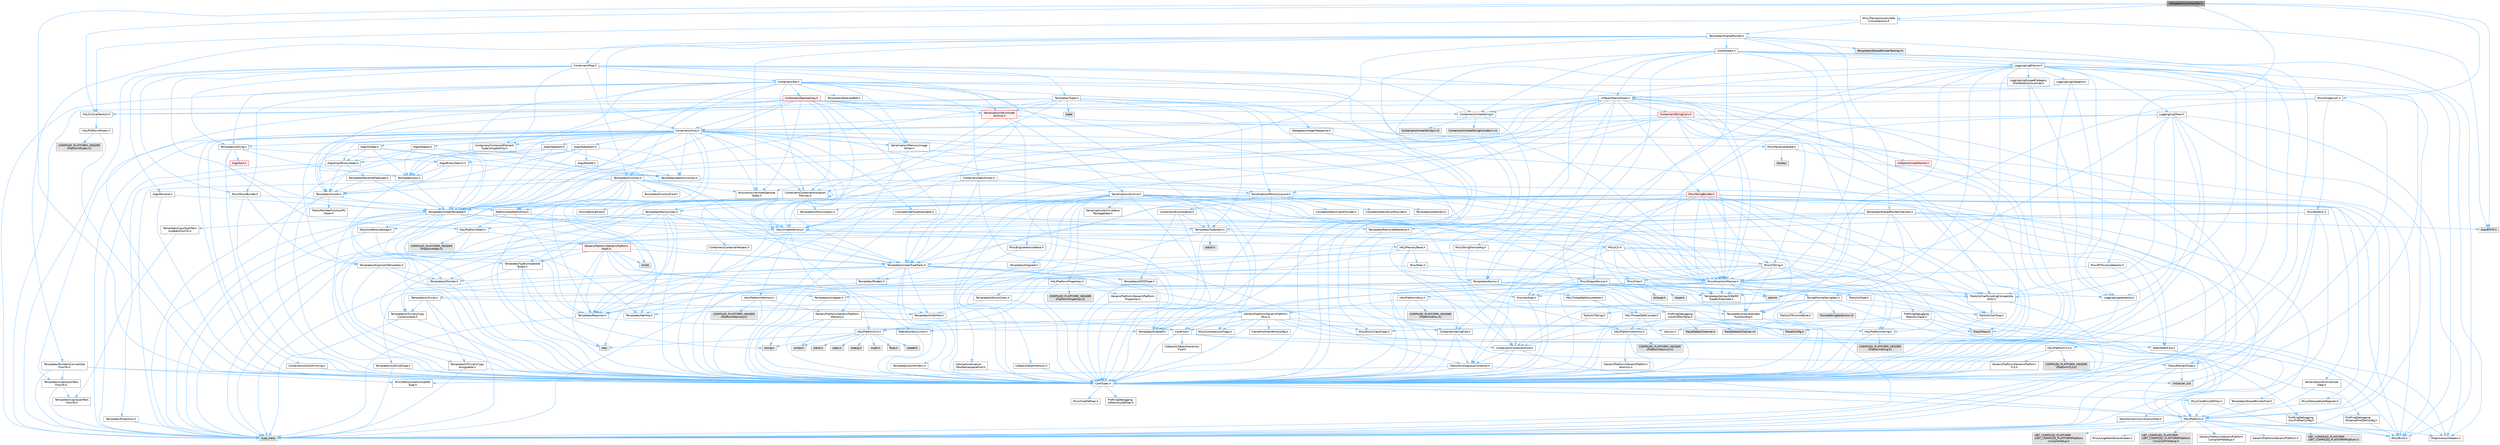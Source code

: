 digraph "DelegateAccessHandler.h"
{
 // INTERACTIVE_SVG=YES
 // LATEX_PDF_SIZE
  bgcolor="transparent";
  edge [fontname=Helvetica,fontsize=10,labelfontname=Helvetica,labelfontsize=10];
  node [fontname=Helvetica,fontsize=10,shape=box,height=0.2,width=0.4];
  Node1 [id="Node000001",label="DelegateAccessHandler.h",height=0.2,width=0.4,color="gray40", fillcolor="grey60", style="filled", fontcolor="black",tooltip=" "];
  Node1 -> Node2 [id="edge1_Node000001_Node000002",color="steelblue1",style="solid",tooltip=" "];
  Node2 [id="Node000002",label="CoreTypes.h",height=0.2,width=0.4,color="grey40", fillcolor="white", style="filled",URL="$dc/dec/CoreTypes_8h.html",tooltip=" "];
  Node2 -> Node3 [id="edge2_Node000002_Node000003",color="steelblue1",style="solid",tooltip=" "];
  Node3 [id="Node000003",label="HAL/Platform.h",height=0.2,width=0.4,color="grey40", fillcolor="white", style="filled",URL="$d9/dd0/Platform_8h.html",tooltip=" "];
  Node3 -> Node4 [id="edge3_Node000003_Node000004",color="steelblue1",style="solid",tooltip=" "];
  Node4 [id="Node000004",label="Misc/Build.h",height=0.2,width=0.4,color="grey40", fillcolor="white", style="filled",URL="$d3/dbb/Build_8h.html",tooltip=" "];
  Node3 -> Node5 [id="edge4_Node000003_Node000005",color="steelblue1",style="solid",tooltip=" "];
  Node5 [id="Node000005",label="Misc/LargeWorldCoordinates.h",height=0.2,width=0.4,color="grey40", fillcolor="white", style="filled",URL="$d2/dcb/LargeWorldCoordinates_8h.html",tooltip=" "];
  Node3 -> Node6 [id="edge5_Node000003_Node000006",color="steelblue1",style="solid",tooltip=" "];
  Node6 [id="Node000006",label="type_traits",height=0.2,width=0.4,color="grey60", fillcolor="#E0E0E0", style="filled",tooltip=" "];
  Node3 -> Node7 [id="edge6_Node000003_Node000007",color="steelblue1",style="solid",tooltip=" "];
  Node7 [id="Node000007",label="PreprocessorHelpers.h",height=0.2,width=0.4,color="grey40", fillcolor="white", style="filled",URL="$db/ddb/PreprocessorHelpers_8h.html",tooltip=" "];
  Node3 -> Node8 [id="edge7_Node000003_Node000008",color="steelblue1",style="solid",tooltip=" "];
  Node8 [id="Node000008",label="UBT_COMPILED_PLATFORM\l/UBT_COMPILED_PLATFORMPlatform\lCompilerPreSetup.h",height=0.2,width=0.4,color="grey60", fillcolor="#E0E0E0", style="filled",tooltip=" "];
  Node3 -> Node9 [id="edge8_Node000003_Node000009",color="steelblue1",style="solid",tooltip=" "];
  Node9 [id="Node000009",label="GenericPlatform/GenericPlatform\lCompilerPreSetup.h",height=0.2,width=0.4,color="grey40", fillcolor="white", style="filled",URL="$d9/dc8/GenericPlatformCompilerPreSetup_8h.html",tooltip=" "];
  Node3 -> Node10 [id="edge9_Node000003_Node000010",color="steelblue1",style="solid",tooltip=" "];
  Node10 [id="Node000010",label="GenericPlatform/GenericPlatform.h",height=0.2,width=0.4,color="grey40", fillcolor="white", style="filled",URL="$d6/d84/GenericPlatform_8h.html",tooltip=" "];
  Node3 -> Node11 [id="edge10_Node000003_Node000011",color="steelblue1",style="solid",tooltip=" "];
  Node11 [id="Node000011",label="UBT_COMPILED_PLATFORM\l/UBT_COMPILED_PLATFORMPlatform.h",height=0.2,width=0.4,color="grey60", fillcolor="#E0E0E0", style="filled",tooltip=" "];
  Node3 -> Node12 [id="edge11_Node000003_Node000012",color="steelblue1",style="solid",tooltip=" "];
  Node12 [id="Node000012",label="UBT_COMPILED_PLATFORM\l/UBT_COMPILED_PLATFORMPlatform\lCompilerSetup.h",height=0.2,width=0.4,color="grey60", fillcolor="#E0E0E0", style="filled",tooltip=" "];
  Node2 -> Node13 [id="edge12_Node000002_Node000013",color="steelblue1",style="solid",tooltip=" "];
  Node13 [id="Node000013",label="ProfilingDebugging\l/UMemoryDefines.h",height=0.2,width=0.4,color="grey40", fillcolor="white", style="filled",URL="$d2/da2/UMemoryDefines_8h.html",tooltip=" "];
  Node2 -> Node14 [id="edge13_Node000002_Node000014",color="steelblue1",style="solid",tooltip=" "];
  Node14 [id="Node000014",label="Misc/CoreMiscDefines.h",height=0.2,width=0.4,color="grey40", fillcolor="white", style="filled",URL="$da/d38/CoreMiscDefines_8h.html",tooltip=" "];
  Node14 -> Node3 [id="edge14_Node000014_Node000003",color="steelblue1",style="solid",tooltip=" "];
  Node14 -> Node7 [id="edge15_Node000014_Node000007",color="steelblue1",style="solid",tooltip=" "];
  Node2 -> Node15 [id="edge16_Node000002_Node000015",color="steelblue1",style="solid",tooltip=" "];
  Node15 [id="Node000015",label="Misc/CoreDefines.h",height=0.2,width=0.4,color="grey40", fillcolor="white", style="filled",URL="$d3/dd2/CoreDefines_8h.html",tooltip=" "];
  Node1 -> Node16 [id="edge17_Node000001_Node000016",color="steelblue1",style="solid",tooltip=" "];
  Node16 [id="Node000016",label="HAL/CriticalSection.h",height=0.2,width=0.4,color="grey40", fillcolor="white", style="filled",URL="$d6/d90/CriticalSection_8h.html",tooltip=" "];
  Node16 -> Node17 [id="edge18_Node000016_Node000017",color="steelblue1",style="solid",tooltip=" "];
  Node17 [id="Node000017",label="HAL/PlatformMutex.h",height=0.2,width=0.4,color="grey40", fillcolor="white", style="filled",URL="$d9/d0b/PlatformMutex_8h.html",tooltip=" "];
  Node17 -> Node2 [id="edge19_Node000017_Node000002",color="steelblue1",style="solid",tooltip=" "];
  Node17 -> Node18 [id="edge20_Node000017_Node000018",color="steelblue1",style="solid",tooltip=" "];
  Node18 [id="Node000018",label="COMPILED_PLATFORM_HEADER\l(PlatformMutex.h)",height=0.2,width=0.4,color="grey60", fillcolor="#E0E0E0", style="filled",tooltip=" "];
  Node1 -> Node19 [id="edge21_Node000001_Node000019",color="steelblue1",style="solid",tooltip=" "];
  Node19 [id="Node000019",label="Misc/MTAccessDetector.h",height=0.2,width=0.4,color="grey40", fillcolor="white", style="filled",URL="$db/d36/MTAccessDetector_8h.html",tooltip=" "];
  Node19 -> Node2 [id="edge22_Node000019_Node000002",color="steelblue1",style="solid",tooltip=" "];
  Node19 -> Node20 [id="edge23_Node000019_Node000020",color="steelblue1",style="solid",tooltip=" "];
  Node20 [id="Node000020",label="Misc/AssertionMacros.h",height=0.2,width=0.4,color="grey40", fillcolor="white", style="filled",URL="$d0/dfa/AssertionMacros_8h.html",tooltip=" "];
  Node20 -> Node2 [id="edge24_Node000020_Node000002",color="steelblue1",style="solid",tooltip=" "];
  Node20 -> Node3 [id="edge25_Node000020_Node000003",color="steelblue1",style="solid",tooltip=" "];
  Node20 -> Node21 [id="edge26_Node000020_Node000021",color="steelblue1",style="solid",tooltip=" "];
  Node21 [id="Node000021",label="HAL/PlatformMisc.h",height=0.2,width=0.4,color="grey40", fillcolor="white", style="filled",URL="$d0/df5/PlatformMisc_8h.html",tooltip=" "];
  Node21 -> Node2 [id="edge27_Node000021_Node000002",color="steelblue1",style="solid",tooltip=" "];
  Node21 -> Node22 [id="edge28_Node000021_Node000022",color="steelblue1",style="solid",tooltip=" "];
  Node22 [id="Node000022",label="GenericPlatform/GenericPlatform\lMisc.h",height=0.2,width=0.4,color="grey40", fillcolor="white", style="filled",URL="$db/d9a/GenericPlatformMisc_8h.html",tooltip=" "];
  Node22 -> Node23 [id="edge29_Node000022_Node000023",color="steelblue1",style="solid",tooltip=" "];
  Node23 [id="Node000023",label="Containers/StringFwd.h",height=0.2,width=0.4,color="grey40", fillcolor="white", style="filled",URL="$df/d37/StringFwd_8h.html",tooltip=" "];
  Node23 -> Node2 [id="edge30_Node000023_Node000002",color="steelblue1",style="solid",tooltip=" "];
  Node23 -> Node24 [id="edge31_Node000023_Node000024",color="steelblue1",style="solid",tooltip=" "];
  Node24 [id="Node000024",label="Traits/ElementType.h",height=0.2,width=0.4,color="grey40", fillcolor="white", style="filled",URL="$d5/d4f/ElementType_8h.html",tooltip=" "];
  Node24 -> Node3 [id="edge32_Node000024_Node000003",color="steelblue1",style="solid",tooltip=" "];
  Node24 -> Node25 [id="edge33_Node000024_Node000025",color="steelblue1",style="solid",tooltip=" "];
  Node25 [id="Node000025",label="initializer_list",height=0.2,width=0.4,color="grey60", fillcolor="#E0E0E0", style="filled",tooltip=" "];
  Node24 -> Node6 [id="edge34_Node000024_Node000006",color="steelblue1",style="solid",tooltip=" "];
  Node23 -> Node26 [id="edge35_Node000023_Node000026",color="steelblue1",style="solid",tooltip=" "];
  Node26 [id="Node000026",label="Traits/IsContiguousContainer.h",height=0.2,width=0.4,color="grey40", fillcolor="white", style="filled",URL="$d5/d3c/IsContiguousContainer_8h.html",tooltip=" "];
  Node26 -> Node2 [id="edge36_Node000026_Node000002",color="steelblue1",style="solid",tooltip=" "];
  Node26 -> Node27 [id="edge37_Node000026_Node000027",color="steelblue1",style="solid",tooltip=" "];
  Node27 [id="Node000027",label="Misc/StaticAssertComplete\lType.h",height=0.2,width=0.4,color="grey40", fillcolor="white", style="filled",URL="$d5/d4e/StaticAssertCompleteType_8h.html",tooltip=" "];
  Node26 -> Node25 [id="edge38_Node000026_Node000025",color="steelblue1",style="solid",tooltip=" "];
  Node22 -> Node28 [id="edge39_Node000022_Node000028",color="steelblue1",style="solid",tooltip=" "];
  Node28 [id="Node000028",label="CoreFwd.h",height=0.2,width=0.4,color="grey40", fillcolor="white", style="filled",URL="$d1/d1e/CoreFwd_8h.html",tooltip=" "];
  Node28 -> Node2 [id="edge40_Node000028_Node000002",color="steelblue1",style="solid",tooltip=" "];
  Node28 -> Node29 [id="edge41_Node000028_Node000029",color="steelblue1",style="solid",tooltip=" "];
  Node29 [id="Node000029",label="Containers/ContainersFwd.h",height=0.2,width=0.4,color="grey40", fillcolor="white", style="filled",URL="$d4/d0a/ContainersFwd_8h.html",tooltip=" "];
  Node29 -> Node3 [id="edge42_Node000029_Node000003",color="steelblue1",style="solid",tooltip=" "];
  Node29 -> Node2 [id="edge43_Node000029_Node000002",color="steelblue1",style="solid",tooltip=" "];
  Node29 -> Node26 [id="edge44_Node000029_Node000026",color="steelblue1",style="solid",tooltip=" "];
  Node28 -> Node30 [id="edge45_Node000028_Node000030",color="steelblue1",style="solid",tooltip=" "];
  Node30 [id="Node000030",label="Math/MathFwd.h",height=0.2,width=0.4,color="grey40", fillcolor="white", style="filled",URL="$d2/d10/MathFwd_8h.html",tooltip=" "];
  Node30 -> Node3 [id="edge46_Node000030_Node000003",color="steelblue1",style="solid",tooltip=" "];
  Node28 -> Node31 [id="edge47_Node000028_Node000031",color="steelblue1",style="solid",tooltip=" "];
  Node31 [id="Node000031",label="UObject/UObjectHierarchy\lFwd.h",height=0.2,width=0.4,color="grey40", fillcolor="white", style="filled",URL="$d3/d13/UObjectHierarchyFwd_8h.html",tooltip=" "];
  Node22 -> Node2 [id="edge48_Node000022_Node000002",color="steelblue1",style="solid",tooltip=" "];
  Node22 -> Node32 [id="edge49_Node000022_Node000032",color="steelblue1",style="solid",tooltip=" "];
  Node32 [id="Node000032",label="FramePro/FrameProConfig.h",height=0.2,width=0.4,color="grey40", fillcolor="white", style="filled",URL="$d7/d90/FrameProConfig_8h.html",tooltip=" "];
  Node22 -> Node33 [id="edge50_Node000022_Node000033",color="steelblue1",style="solid",tooltip=" "];
  Node33 [id="Node000033",label="HAL/PlatformCrt.h",height=0.2,width=0.4,color="grey40", fillcolor="white", style="filled",URL="$d8/d75/PlatformCrt_8h.html",tooltip=" "];
  Node33 -> Node34 [id="edge51_Node000033_Node000034",color="steelblue1",style="solid",tooltip=" "];
  Node34 [id="Node000034",label="new",height=0.2,width=0.4,color="grey60", fillcolor="#E0E0E0", style="filled",tooltip=" "];
  Node33 -> Node35 [id="edge52_Node000033_Node000035",color="steelblue1",style="solid",tooltip=" "];
  Node35 [id="Node000035",label="wchar.h",height=0.2,width=0.4,color="grey60", fillcolor="#E0E0E0", style="filled",tooltip=" "];
  Node33 -> Node36 [id="edge53_Node000033_Node000036",color="steelblue1",style="solid",tooltip=" "];
  Node36 [id="Node000036",label="stddef.h",height=0.2,width=0.4,color="grey60", fillcolor="#E0E0E0", style="filled",tooltip=" "];
  Node33 -> Node37 [id="edge54_Node000033_Node000037",color="steelblue1",style="solid",tooltip=" "];
  Node37 [id="Node000037",label="stdlib.h",height=0.2,width=0.4,color="grey60", fillcolor="#E0E0E0", style="filled",tooltip=" "];
  Node33 -> Node38 [id="edge55_Node000033_Node000038",color="steelblue1",style="solid",tooltip=" "];
  Node38 [id="Node000038",label="stdio.h",height=0.2,width=0.4,color="grey60", fillcolor="#E0E0E0", style="filled",tooltip=" "];
  Node33 -> Node39 [id="edge56_Node000033_Node000039",color="steelblue1",style="solid",tooltip=" "];
  Node39 [id="Node000039",label="stdarg.h",height=0.2,width=0.4,color="grey60", fillcolor="#E0E0E0", style="filled",tooltip=" "];
  Node33 -> Node40 [id="edge57_Node000033_Node000040",color="steelblue1",style="solid",tooltip=" "];
  Node40 [id="Node000040",label="math.h",height=0.2,width=0.4,color="grey60", fillcolor="#E0E0E0", style="filled",tooltip=" "];
  Node33 -> Node41 [id="edge58_Node000033_Node000041",color="steelblue1",style="solid",tooltip=" "];
  Node41 [id="Node000041",label="float.h",height=0.2,width=0.4,color="grey60", fillcolor="#E0E0E0", style="filled",tooltip=" "];
  Node33 -> Node42 [id="edge59_Node000033_Node000042",color="steelblue1",style="solid",tooltip=" "];
  Node42 [id="Node000042",label="string.h",height=0.2,width=0.4,color="grey60", fillcolor="#E0E0E0", style="filled",tooltip=" "];
  Node22 -> Node43 [id="edge60_Node000022_Node000043",color="steelblue1",style="solid",tooltip=" "];
  Node43 [id="Node000043",label="Math/NumericLimits.h",height=0.2,width=0.4,color="grey40", fillcolor="white", style="filled",URL="$df/d1b/NumericLimits_8h.html",tooltip=" "];
  Node43 -> Node2 [id="edge61_Node000043_Node000002",color="steelblue1",style="solid",tooltip=" "];
  Node22 -> Node44 [id="edge62_Node000022_Node000044",color="steelblue1",style="solid",tooltip=" "];
  Node44 [id="Node000044",label="Misc/CompressionFlags.h",height=0.2,width=0.4,color="grey40", fillcolor="white", style="filled",URL="$d9/d76/CompressionFlags_8h.html",tooltip=" "];
  Node22 -> Node45 [id="edge63_Node000022_Node000045",color="steelblue1",style="solid",tooltip=" "];
  Node45 [id="Node000045",label="Misc/EnumClassFlags.h",height=0.2,width=0.4,color="grey40", fillcolor="white", style="filled",URL="$d8/de7/EnumClassFlags_8h.html",tooltip=" "];
  Node22 -> Node46 [id="edge64_Node000022_Node000046",color="steelblue1",style="solid",tooltip=" "];
  Node46 [id="Node000046",label="ProfilingDebugging\l/CsvProfilerConfig.h",height=0.2,width=0.4,color="grey40", fillcolor="white", style="filled",URL="$d3/d88/CsvProfilerConfig_8h.html",tooltip=" "];
  Node46 -> Node4 [id="edge65_Node000046_Node000004",color="steelblue1",style="solid",tooltip=" "];
  Node22 -> Node47 [id="edge66_Node000022_Node000047",color="steelblue1",style="solid",tooltip=" "];
  Node47 [id="Node000047",label="ProfilingDebugging\l/ExternalProfilerConfig.h",height=0.2,width=0.4,color="grey40", fillcolor="white", style="filled",URL="$d3/dbb/ExternalProfilerConfig_8h.html",tooltip=" "];
  Node47 -> Node4 [id="edge67_Node000047_Node000004",color="steelblue1",style="solid",tooltip=" "];
  Node21 -> Node48 [id="edge68_Node000021_Node000048",color="steelblue1",style="solid",tooltip=" "];
  Node48 [id="Node000048",label="COMPILED_PLATFORM_HEADER\l(PlatformMisc.h)",height=0.2,width=0.4,color="grey60", fillcolor="#E0E0E0", style="filled",tooltip=" "];
  Node21 -> Node49 [id="edge69_Node000021_Node000049",color="steelblue1",style="solid",tooltip=" "];
  Node49 [id="Node000049",label="ProfilingDebugging\l/CpuProfilerTrace.h",height=0.2,width=0.4,color="grey40", fillcolor="white", style="filled",URL="$da/dcb/CpuProfilerTrace_8h.html",tooltip=" "];
  Node49 -> Node2 [id="edge70_Node000049_Node000002",color="steelblue1",style="solid",tooltip=" "];
  Node49 -> Node29 [id="edge71_Node000049_Node000029",color="steelblue1",style="solid",tooltip=" "];
  Node49 -> Node50 [id="edge72_Node000049_Node000050",color="steelblue1",style="solid",tooltip=" "];
  Node50 [id="Node000050",label="HAL/PlatformAtomics.h",height=0.2,width=0.4,color="grey40", fillcolor="white", style="filled",URL="$d3/d36/PlatformAtomics_8h.html",tooltip=" "];
  Node50 -> Node2 [id="edge73_Node000050_Node000002",color="steelblue1",style="solid",tooltip=" "];
  Node50 -> Node51 [id="edge74_Node000050_Node000051",color="steelblue1",style="solid",tooltip=" "];
  Node51 [id="Node000051",label="GenericPlatform/GenericPlatform\lAtomics.h",height=0.2,width=0.4,color="grey40", fillcolor="white", style="filled",URL="$da/d72/GenericPlatformAtomics_8h.html",tooltip=" "];
  Node51 -> Node2 [id="edge75_Node000051_Node000002",color="steelblue1",style="solid",tooltip=" "];
  Node50 -> Node52 [id="edge76_Node000050_Node000052",color="steelblue1",style="solid",tooltip=" "];
  Node52 [id="Node000052",label="COMPILED_PLATFORM_HEADER\l(PlatformAtomics.h)",height=0.2,width=0.4,color="grey60", fillcolor="#E0E0E0", style="filled",tooltip=" "];
  Node49 -> Node7 [id="edge77_Node000049_Node000007",color="steelblue1",style="solid",tooltip=" "];
  Node49 -> Node4 [id="edge78_Node000049_Node000004",color="steelblue1",style="solid",tooltip=" "];
  Node49 -> Node53 [id="edge79_Node000049_Node000053",color="steelblue1",style="solid",tooltip=" "];
  Node53 [id="Node000053",label="Trace/Config.h",height=0.2,width=0.4,color="grey60", fillcolor="#E0E0E0", style="filled",tooltip=" "];
  Node49 -> Node54 [id="edge80_Node000049_Node000054",color="steelblue1",style="solid",tooltip=" "];
  Node54 [id="Node000054",label="Trace/Detail/Channel.h",height=0.2,width=0.4,color="grey60", fillcolor="#E0E0E0", style="filled",tooltip=" "];
  Node49 -> Node55 [id="edge81_Node000049_Node000055",color="steelblue1",style="solid",tooltip=" "];
  Node55 [id="Node000055",label="Trace/Detail/Channel.inl",height=0.2,width=0.4,color="grey60", fillcolor="#E0E0E0", style="filled",tooltip=" "];
  Node49 -> Node56 [id="edge82_Node000049_Node000056",color="steelblue1",style="solid",tooltip=" "];
  Node56 [id="Node000056",label="Trace/Trace.h",height=0.2,width=0.4,color="grey60", fillcolor="#E0E0E0", style="filled",tooltip=" "];
  Node20 -> Node7 [id="edge83_Node000020_Node000007",color="steelblue1",style="solid",tooltip=" "];
  Node20 -> Node57 [id="edge84_Node000020_Node000057",color="steelblue1",style="solid",tooltip=" "];
  Node57 [id="Node000057",label="Templates/EnableIf.h",height=0.2,width=0.4,color="grey40", fillcolor="white", style="filled",URL="$d7/d60/EnableIf_8h.html",tooltip=" "];
  Node57 -> Node2 [id="edge85_Node000057_Node000002",color="steelblue1",style="solid",tooltip=" "];
  Node20 -> Node58 [id="edge86_Node000020_Node000058",color="steelblue1",style="solid",tooltip=" "];
  Node58 [id="Node000058",label="Templates/IsArrayOrRefOf\lTypeByPredicate.h",height=0.2,width=0.4,color="grey40", fillcolor="white", style="filled",URL="$d6/da1/IsArrayOrRefOfTypeByPredicate_8h.html",tooltip=" "];
  Node58 -> Node2 [id="edge87_Node000058_Node000002",color="steelblue1",style="solid",tooltip=" "];
  Node20 -> Node59 [id="edge88_Node000020_Node000059",color="steelblue1",style="solid",tooltip=" "];
  Node59 [id="Node000059",label="Templates/IsValidVariadic\lFunctionArg.h",height=0.2,width=0.4,color="grey40", fillcolor="white", style="filled",URL="$d0/dc8/IsValidVariadicFunctionArg_8h.html",tooltip=" "];
  Node59 -> Node2 [id="edge89_Node000059_Node000002",color="steelblue1",style="solid",tooltip=" "];
  Node59 -> Node60 [id="edge90_Node000059_Node000060",color="steelblue1",style="solid",tooltip=" "];
  Node60 [id="Node000060",label="IsEnum.h",height=0.2,width=0.4,color="grey40", fillcolor="white", style="filled",URL="$d4/de5/IsEnum_8h.html",tooltip=" "];
  Node59 -> Node6 [id="edge91_Node000059_Node000006",color="steelblue1",style="solid",tooltip=" "];
  Node20 -> Node61 [id="edge92_Node000020_Node000061",color="steelblue1",style="solid",tooltip=" "];
  Node61 [id="Node000061",label="Traits/IsCharEncodingCompatible\lWith.h",height=0.2,width=0.4,color="grey40", fillcolor="white", style="filled",URL="$df/dd1/IsCharEncodingCompatibleWith_8h.html",tooltip=" "];
  Node61 -> Node6 [id="edge93_Node000061_Node000006",color="steelblue1",style="solid",tooltip=" "];
  Node61 -> Node62 [id="edge94_Node000061_Node000062",color="steelblue1",style="solid",tooltip=" "];
  Node62 [id="Node000062",label="Traits/IsCharType.h",height=0.2,width=0.4,color="grey40", fillcolor="white", style="filled",URL="$db/d51/IsCharType_8h.html",tooltip=" "];
  Node62 -> Node2 [id="edge95_Node000062_Node000002",color="steelblue1",style="solid",tooltip=" "];
  Node20 -> Node63 [id="edge96_Node000020_Node000063",color="steelblue1",style="solid",tooltip=" "];
  Node63 [id="Node000063",label="Misc/VarArgs.h",height=0.2,width=0.4,color="grey40", fillcolor="white", style="filled",URL="$d5/d6f/VarArgs_8h.html",tooltip=" "];
  Node63 -> Node2 [id="edge97_Node000063_Node000002",color="steelblue1",style="solid",tooltip=" "];
  Node20 -> Node64 [id="edge98_Node000020_Node000064",color="steelblue1",style="solid",tooltip=" "];
  Node64 [id="Node000064",label="String/FormatStringSan.h",height=0.2,width=0.4,color="grey40", fillcolor="white", style="filled",URL="$d3/d8b/FormatStringSan_8h.html",tooltip=" "];
  Node64 -> Node6 [id="edge99_Node000064_Node000006",color="steelblue1",style="solid",tooltip=" "];
  Node64 -> Node2 [id="edge100_Node000064_Node000002",color="steelblue1",style="solid",tooltip=" "];
  Node64 -> Node65 [id="edge101_Node000064_Node000065",color="steelblue1",style="solid",tooltip=" "];
  Node65 [id="Node000065",label="Templates/Requires.h",height=0.2,width=0.4,color="grey40", fillcolor="white", style="filled",URL="$dc/d96/Requires_8h.html",tooltip=" "];
  Node65 -> Node57 [id="edge102_Node000065_Node000057",color="steelblue1",style="solid",tooltip=" "];
  Node65 -> Node6 [id="edge103_Node000065_Node000006",color="steelblue1",style="solid",tooltip=" "];
  Node64 -> Node66 [id="edge104_Node000064_Node000066",color="steelblue1",style="solid",tooltip=" "];
  Node66 [id="Node000066",label="Templates/Identity.h",height=0.2,width=0.4,color="grey40", fillcolor="white", style="filled",URL="$d0/dd5/Identity_8h.html",tooltip=" "];
  Node64 -> Node59 [id="edge105_Node000064_Node000059",color="steelblue1",style="solid",tooltip=" "];
  Node64 -> Node62 [id="edge106_Node000064_Node000062",color="steelblue1",style="solid",tooltip=" "];
  Node64 -> Node67 [id="edge107_Node000064_Node000067",color="steelblue1",style="solid",tooltip=" "];
  Node67 [id="Node000067",label="Traits/IsTEnumAsByte.h",height=0.2,width=0.4,color="grey40", fillcolor="white", style="filled",URL="$d1/de6/IsTEnumAsByte_8h.html",tooltip=" "];
  Node64 -> Node68 [id="edge108_Node000064_Node000068",color="steelblue1",style="solid",tooltip=" "];
  Node68 [id="Node000068",label="Traits/IsTString.h",height=0.2,width=0.4,color="grey40", fillcolor="white", style="filled",URL="$d0/df8/IsTString_8h.html",tooltip=" "];
  Node68 -> Node29 [id="edge109_Node000068_Node000029",color="steelblue1",style="solid",tooltip=" "];
  Node64 -> Node29 [id="edge110_Node000064_Node000029",color="steelblue1",style="solid",tooltip=" "];
  Node64 -> Node69 [id="edge111_Node000064_Node000069",color="steelblue1",style="solid",tooltip=" "];
  Node69 [id="Node000069",label="FormatStringSanErrors.inl",height=0.2,width=0.4,color="grey60", fillcolor="#E0E0E0", style="filled",tooltip=" "];
  Node20 -> Node70 [id="edge112_Node000020_Node000070",color="steelblue1",style="solid",tooltip=" "];
  Node70 [id="Node000070",label="atomic",height=0.2,width=0.4,color="grey60", fillcolor="#E0E0E0", style="filled",tooltip=" "];
  Node1 -> Node71 [id="edge113_Node000001_Node000071",color="steelblue1",style="solid",tooltip=" "];
  Node71 [id="Node000071",label="Misc/ScopeLock.h",height=0.2,width=0.4,color="grey40", fillcolor="white", style="filled",URL="$de/d73/ScopeLock_8h.html",tooltip=" "];
  Node71 -> Node2 [id="edge114_Node000071_Node000002",color="steelblue1",style="solid",tooltip=" "];
  Node71 -> Node20 [id="edge115_Node000071_Node000020",color="steelblue1",style="solid",tooltip=" "];
  Node71 -> Node72 [id="edge116_Node000071_Node000072",color="steelblue1",style="solid",tooltip=" "];
  Node72 [id="Node000072",label="Misc/NotNull.h",height=0.2,width=0.4,color="grey40", fillcolor="white", style="filled",URL="$df/dcc/Misc_2NotNull_8h.html",tooltip=" "];
  Node72 -> Node2 [id="edge117_Node000072_Node000002",color="steelblue1",style="solid",tooltip=" "];
  Node72 -> Node65 [id="edge118_Node000072_Node000065",color="steelblue1",style="solid",tooltip=" "];
  Node72 -> Node73 [id="edge119_Node000072_Node000073",color="steelblue1",style="solid",tooltip=" "];
  Node73 [id="Node000073",label="Templates/TypeHash.h",height=0.2,width=0.4,color="grey40", fillcolor="white", style="filled",URL="$d1/d62/TypeHash_8h.html",tooltip=" "];
  Node73 -> Node2 [id="edge120_Node000073_Node000002",color="steelblue1",style="solid",tooltip=" "];
  Node73 -> Node65 [id="edge121_Node000073_Node000065",color="steelblue1",style="solid",tooltip=" "];
  Node73 -> Node74 [id="edge122_Node000073_Node000074",color="steelblue1",style="solid",tooltip=" "];
  Node74 [id="Node000074",label="Misc/Crc.h",height=0.2,width=0.4,color="grey40", fillcolor="white", style="filled",URL="$d4/dd2/Crc_8h.html",tooltip=" "];
  Node74 -> Node2 [id="edge123_Node000074_Node000002",color="steelblue1",style="solid",tooltip=" "];
  Node74 -> Node75 [id="edge124_Node000074_Node000075",color="steelblue1",style="solid",tooltip=" "];
  Node75 [id="Node000075",label="HAL/PlatformString.h",height=0.2,width=0.4,color="grey40", fillcolor="white", style="filled",URL="$db/db5/PlatformString_8h.html",tooltip=" "];
  Node75 -> Node2 [id="edge125_Node000075_Node000002",color="steelblue1",style="solid",tooltip=" "];
  Node75 -> Node76 [id="edge126_Node000075_Node000076",color="steelblue1",style="solid",tooltip=" "];
  Node76 [id="Node000076",label="COMPILED_PLATFORM_HEADER\l(PlatformString.h)",height=0.2,width=0.4,color="grey60", fillcolor="#E0E0E0", style="filled",tooltip=" "];
  Node74 -> Node20 [id="edge127_Node000074_Node000020",color="steelblue1",style="solid",tooltip=" "];
  Node74 -> Node77 [id="edge128_Node000074_Node000077",color="steelblue1",style="solid",tooltip=" "];
  Node77 [id="Node000077",label="Misc/CString.h",height=0.2,width=0.4,color="grey40", fillcolor="white", style="filled",URL="$d2/d49/CString_8h.html",tooltip=" "];
  Node77 -> Node2 [id="edge129_Node000077_Node000002",color="steelblue1",style="solid",tooltip=" "];
  Node77 -> Node33 [id="edge130_Node000077_Node000033",color="steelblue1",style="solid",tooltip=" "];
  Node77 -> Node75 [id="edge131_Node000077_Node000075",color="steelblue1",style="solid",tooltip=" "];
  Node77 -> Node20 [id="edge132_Node000077_Node000020",color="steelblue1",style="solid",tooltip=" "];
  Node77 -> Node78 [id="edge133_Node000077_Node000078",color="steelblue1",style="solid",tooltip=" "];
  Node78 [id="Node000078",label="Misc/Char.h",height=0.2,width=0.4,color="grey40", fillcolor="white", style="filled",URL="$d0/d58/Char_8h.html",tooltip=" "];
  Node78 -> Node2 [id="edge134_Node000078_Node000002",color="steelblue1",style="solid",tooltip=" "];
  Node78 -> Node79 [id="edge135_Node000078_Node000079",color="steelblue1",style="solid",tooltip=" "];
  Node79 [id="Node000079",label="Traits/IntType.h",height=0.2,width=0.4,color="grey40", fillcolor="white", style="filled",URL="$d7/deb/IntType_8h.html",tooltip=" "];
  Node79 -> Node3 [id="edge136_Node000079_Node000003",color="steelblue1",style="solid",tooltip=" "];
  Node78 -> Node80 [id="edge137_Node000078_Node000080",color="steelblue1",style="solid",tooltip=" "];
  Node80 [id="Node000080",label="ctype.h",height=0.2,width=0.4,color="grey60", fillcolor="#E0E0E0", style="filled",tooltip=" "];
  Node78 -> Node81 [id="edge138_Node000078_Node000081",color="steelblue1",style="solid",tooltip=" "];
  Node81 [id="Node000081",label="wctype.h",height=0.2,width=0.4,color="grey60", fillcolor="#E0E0E0", style="filled",tooltip=" "];
  Node78 -> Node6 [id="edge139_Node000078_Node000006",color="steelblue1",style="solid",tooltip=" "];
  Node77 -> Node63 [id="edge140_Node000077_Node000063",color="steelblue1",style="solid",tooltip=" "];
  Node77 -> Node58 [id="edge141_Node000077_Node000058",color="steelblue1",style="solid",tooltip=" "];
  Node77 -> Node59 [id="edge142_Node000077_Node000059",color="steelblue1",style="solid",tooltip=" "];
  Node77 -> Node61 [id="edge143_Node000077_Node000061",color="steelblue1",style="solid",tooltip=" "];
  Node74 -> Node78 [id="edge144_Node000074_Node000078",color="steelblue1",style="solid",tooltip=" "];
  Node74 -> Node82 [id="edge145_Node000074_Node000082",color="steelblue1",style="solid",tooltip=" "];
  Node82 [id="Node000082",label="Templates/UnrealTypeTraits.h",height=0.2,width=0.4,color="grey40", fillcolor="white", style="filled",URL="$d2/d2d/UnrealTypeTraits_8h.html",tooltip=" "];
  Node82 -> Node2 [id="edge146_Node000082_Node000002",color="steelblue1",style="solid",tooltip=" "];
  Node82 -> Node83 [id="edge147_Node000082_Node000083",color="steelblue1",style="solid",tooltip=" "];
  Node83 [id="Node000083",label="Templates/IsPointer.h",height=0.2,width=0.4,color="grey40", fillcolor="white", style="filled",URL="$d7/d05/IsPointer_8h.html",tooltip=" "];
  Node83 -> Node2 [id="edge148_Node000083_Node000002",color="steelblue1",style="solid",tooltip=" "];
  Node82 -> Node20 [id="edge149_Node000082_Node000020",color="steelblue1",style="solid",tooltip=" "];
  Node82 -> Node84 [id="edge150_Node000082_Node000084",color="steelblue1",style="solid",tooltip=" "];
  Node84 [id="Node000084",label="Templates/AndOrNot.h",height=0.2,width=0.4,color="grey40", fillcolor="white", style="filled",URL="$db/d0a/AndOrNot_8h.html",tooltip=" "];
  Node84 -> Node2 [id="edge151_Node000084_Node000002",color="steelblue1",style="solid",tooltip=" "];
  Node82 -> Node57 [id="edge152_Node000082_Node000057",color="steelblue1",style="solid",tooltip=" "];
  Node82 -> Node85 [id="edge153_Node000082_Node000085",color="steelblue1",style="solid",tooltip=" "];
  Node85 [id="Node000085",label="Templates/IsArithmetic.h",height=0.2,width=0.4,color="grey40", fillcolor="white", style="filled",URL="$d2/d5d/IsArithmetic_8h.html",tooltip=" "];
  Node85 -> Node2 [id="edge154_Node000085_Node000002",color="steelblue1",style="solid",tooltip=" "];
  Node82 -> Node60 [id="edge155_Node000082_Node000060",color="steelblue1",style="solid",tooltip=" "];
  Node82 -> Node86 [id="edge156_Node000082_Node000086",color="steelblue1",style="solid",tooltip=" "];
  Node86 [id="Node000086",label="Templates/Models.h",height=0.2,width=0.4,color="grey40", fillcolor="white", style="filled",URL="$d3/d0c/Models_8h.html",tooltip=" "];
  Node86 -> Node66 [id="edge157_Node000086_Node000066",color="steelblue1",style="solid",tooltip=" "];
  Node82 -> Node87 [id="edge158_Node000082_Node000087",color="steelblue1",style="solid",tooltip=" "];
  Node87 [id="Node000087",label="Templates/IsPODType.h",height=0.2,width=0.4,color="grey40", fillcolor="white", style="filled",URL="$d7/db1/IsPODType_8h.html",tooltip=" "];
  Node87 -> Node2 [id="edge159_Node000087_Node000002",color="steelblue1",style="solid",tooltip=" "];
  Node82 -> Node88 [id="edge160_Node000082_Node000088",color="steelblue1",style="solid",tooltip=" "];
  Node88 [id="Node000088",label="Templates/IsUECoreType.h",height=0.2,width=0.4,color="grey40", fillcolor="white", style="filled",URL="$d1/db8/IsUECoreType_8h.html",tooltip=" "];
  Node88 -> Node2 [id="edge161_Node000088_Node000002",color="steelblue1",style="solid",tooltip=" "];
  Node88 -> Node6 [id="edge162_Node000088_Node000006",color="steelblue1",style="solid",tooltip=" "];
  Node82 -> Node89 [id="edge163_Node000082_Node000089",color="steelblue1",style="solid",tooltip=" "];
  Node89 [id="Node000089",label="Templates/IsTriviallyCopy\lConstructible.h",height=0.2,width=0.4,color="grey40", fillcolor="white", style="filled",URL="$d3/d78/IsTriviallyCopyConstructible_8h.html",tooltip=" "];
  Node89 -> Node2 [id="edge164_Node000089_Node000002",color="steelblue1",style="solid",tooltip=" "];
  Node89 -> Node6 [id="edge165_Node000089_Node000006",color="steelblue1",style="solid",tooltip=" "];
  Node74 -> Node62 [id="edge166_Node000074_Node000062",color="steelblue1",style="solid",tooltip=" "];
  Node73 -> Node90 [id="edge167_Node000073_Node000090",color="steelblue1",style="solid",tooltip=" "];
  Node90 [id="Node000090",label="stdint.h",height=0.2,width=0.4,color="grey60", fillcolor="#E0E0E0", style="filled",tooltip=" "];
  Node73 -> Node6 [id="edge168_Node000073_Node000006",color="steelblue1",style="solid",tooltip=" "];
  Node72 -> Node91 [id="edge169_Node000072_Node000091",color="steelblue1",style="solid",tooltip=" "];
  Node91 [id="Node000091",label="Traits/IsImplicitlyConstructible.h",height=0.2,width=0.4,color="grey40", fillcolor="white", style="filled",URL="$d8/df5/IsImplicitlyConstructible_8h.html",tooltip=" "];
  Node91 -> Node6 [id="edge170_Node000091_Node000006",color="steelblue1",style="solid",tooltip=" "];
  Node72 -> Node6 [id="edge171_Node000072_Node000006",color="steelblue1",style="solid",tooltip=" "];
  Node71 -> Node16 [id="edge172_Node000071_Node000016",color="steelblue1",style="solid",tooltip=" "];
  Node1 -> Node92 [id="edge173_Node000001_Node000092",color="steelblue1",style="solid",tooltip=" "];
  Node92 [id="Node000092",label="Misc/TransactionallySafe\lCriticalSection.h",height=0.2,width=0.4,color="grey40", fillcolor="white", style="filled",URL="$da/d63/TransactionallySafeCriticalSection_8h.html",tooltip=" "];
  Node92 -> Node16 [id="edge174_Node000092_Node000016",color="steelblue1",style="solid",tooltip=" "];
  Node92 -> Node93 [id="edge175_Node000092_Node000093",color="steelblue1",style="solid",tooltip=" "];
  Node93 [id="Node000093",label="AutoRTFM.h",height=0.2,width=0.4,color="grey60", fillcolor="#E0E0E0", style="filled",tooltip=" "];
  Node92 -> Node94 [id="edge176_Node000092_Node000094",color="steelblue1",style="solid",tooltip=" "];
  Node94 [id="Node000094",label="Templates/SharedPointer.h",height=0.2,width=0.4,color="grey40", fillcolor="white", style="filled",URL="$d2/d17/SharedPointer_8h.html",tooltip=" "];
  Node94 -> Node2 [id="edge177_Node000094_Node000002",color="steelblue1",style="solid",tooltip=" "];
  Node94 -> Node95 [id="edge178_Node000094_Node000095",color="steelblue1",style="solid",tooltip=" "];
  Node95 [id="Node000095",label="Misc/IntrusiveUnsetOptional\lState.h",height=0.2,width=0.4,color="grey40", fillcolor="white", style="filled",URL="$d2/d0a/IntrusiveUnsetOptionalState_8h.html",tooltip=" "];
  Node95 -> Node96 [id="edge179_Node000095_Node000096",color="steelblue1",style="solid",tooltip=" "];
  Node96 [id="Node000096",label="Misc/OptionalFwd.h",height=0.2,width=0.4,color="grey40", fillcolor="white", style="filled",URL="$dc/d50/OptionalFwd_8h.html",tooltip=" "];
  Node94 -> Node97 [id="edge180_Node000094_Node000097",color="steelblue1",style="solid",tooltip=" "];
  Node97 [id="Node000097",label="Templates/PointerIsConvertible\lFromTo.h",height=0.2,width=0.4,color="grey40", fillcolor="white", style="filled",URL="$d6/d65/PointerIsConvertibleFromTo_8h.html",tooltip=" "];
  Node97 -> Node2 [id="edge181_Node000097_Node000002",color="steelblue1",style="solid",tooltip=" "];
  Node97 -> Node27 [id="edge182_Node000097_Node000027",color="steelblue1",style="solid",tooltip=" "];
  Node97 -> Node98 [id="edge183_Node000097_Node000098",color="steelblue1",style="solid",tooltip=" "];
  Node98 [id="Node000098",label="Templates/LosesQualifiers\lFromTo.h",height=0.2,width=0.4,color="grey40", fillcolor="white", style="filled",URL="$d2/db3/LosesQualifiersFromTo_8h.html",tooltip=" "];
  Node98 -> Node99 [id="edge184_Node000098_Node000099",color="steelblue1",style="solid",tooltip=" "];
  Node99 [id="Node000099",label="Templates/CopyQualifiers\lFromTo.h",height=0.2,width=0.4,color="grey40", fillcolor="white", style="filled",URL="$d5/db4/CopyQualifiersFromTo_8h.html",tooltip=" "];
  Node98 -> Node6 [id="edge185_Node000098_Node000006",color="steelblue1",style="solid",tooltip=" "];
  Node97 -> Node6 [id="edge186_Node000097_Node000006",color="steelblue1",style="solid",tooltip=" "];
  Node94 -> Node20 [id="edge187_Node000094_Node000020",color="steelblue1",style="solid",tooltip=" "];
  Node94 -> Node100 [id="edge188_Node000094_Node000100",color="steelblue1",style="solid",tooltip=" "];
  Node100 [id="Node000100",label="HAL/UnrealMemory.h",height=0.2,width=0.4,color="grey40", fillcolor="white", style="filled",URL="$d9/d96/UnrealMemory_8h.html",tooltip=" "];
  Node100 -> Node2 [id="edge189_Node000100_Node000002",color="steelblue1",style="solid",tooltip=" "];
  Node100 -> Node101 [id="edge190_Node000100_Node000101",color="steelblue1",style="solid",tooltip=" "];
  Node101 [id="Node000101",label="GenericPlatform/GenericPlatform\lMemory.h",height=0.2,width=0.4,color="grey40", fillcolor="white", style="filled",URL="$dd/d22/GenericPlatformMemory_8h.html",tooltip=" "];
  Node101 -> Node28 [id="edge191_Node000101_Node000028",color="steelblue1",style="solid",tooltip=" "];
  Node101 -> Node2 [id="edge192_Node000101_Node000002",color="steelblue1",style="solid",tooltip=" "];
  Node101 -> Node75 [id="edge193_Node000101_Node000075",color="steelblue1",style="solid",tooltip=" "];
  Node101 -> Node42 [id="edge194_Node000101_Node000042",color="steelblue1",style="solid",tooltip=" "];
  Node101 -> Node35 [id="edge195_Node000101_Node000035",color="steelblue1",style="solid",tooltip=" "];
  Node100 -> Node102 [id="edge196_Node000100_Node000102",color="steelblue1",style="solid",tooltip=" "];
  Node102 [id="Node000102",label="HAL/MemoryBase.h",height=0.2,width=0.4,color="grey40", fillcolor="white", style="filled",URL="$d6/d9f/MemoryBase_8h.html",tooltip=" "];
  Node102 -> Node2 [id="edge197_Node000102_Node000002",color="steelblue1",style="solid",tooltip=" "];
  Node102 -> Node50 [id="edge198_Node000102_Node000050",color="steelblue1",style="solid",tooltip=" "];
  Node102 -> Node33 [id="edge199_Node000102_Node000033",color="steelblue1",style="solid",tooltip=" "];
  Node102 -> Node103 [id="edge200_Node000102_Node000103",color="steelblue1",style="solid",tooltip=" "];
  Node103 [id="Node000103",label="Misc/Exec.h",height=0.2,width=0.4,color="grey40", fillcolor="white", style="filled",URL="$de/ddb/Exec_8h.html",tooltip=" "];
  Node103 -> Node2 [id="edge201_Node000103_Node000002",color="steelblue1",style="solid",tooltip=" "];
  Node103 -> Node20 [id="edge202_Node000103_Node000020",color="steelblue1",style="solid",tooltip=" "];
  Node102 -> Node104 [id="edge203_Node000102_Node000104",color="steelblue1",style="solid",tooltip=" "];
  Node104 [id="Node000104",label="Misc/OutputDevice.h",height=0.2,width=0.4,color="grey40", fillcolor="white", style="filled",URL="$d7/d32/OutputDevice_8h.html",tooltip=" "];
  Node104 -> Node28 [id="edge204_Node000104_Node000028",color="steelblue1",style="solid",tooltip=" "];
  Node104 -> Node2 [id="edge205_Node000104_Node000002",color="steelblue1",style="solid",tooltip=" "];
  Node104 -> Node105 [id="edge206_Node000104_Node000105",color="steelblue1",style="solid",tooltip=" "];
  Node105 [id="Node000105",label="Logging/LogVerbosity.h",height=0.2,width=0.4,color="grey40", fillcolor="white", style="filled",URL="$d2/d8f/LogVerbosity_8h.html",tooltip=" "];
  Node105 -> Node2 [id="edge207_Node000105_Node000002",color="steelblue1",style="solid",tooltip=" "];
  Node104 -> Node63 [id="edge208_Node000104_Node000063",color="steelblue1",style="solid",tooltip=" "];
  Node104 -> Node58 [id="edge209_Node000104_Node000058",color="steelblue1",style="solid",tooltip=" "];
  Node104 -> Node59 [id="edge210_Node000104_Node000059",color="steelblue1",style="solid",tooltip=" "];
  Node104 -> Node61 [id="edge211_Node000104_Node000061",color="steelblue1",style="solid",tooltip=" "];
  Node102 -> Node106 [id="edge212_Node000102_Node000106",color="steelblue1",style="solid",tooltip=" "];
  Node106 [id="Node000106",label="Templates/Atomic.h",height=0.2,width=0.4,color="grey40", fillcolor="white", style="filled",URL="$d3/d91/Atomic_8h.html",tooltip=" "];
  Node106 -> Node107 [id="edge213_Node000106_Node000107",color="steelblue1",style="solid",tooltip=" "];
  Node107 [id="Node000107",label="HAL/ThreadSafeCounter.h",height=0.2,width=0.4,color="grey40", fillcolor="white", style="filled",URL="$dc/dc9/ThreadSafeCounter_8h.html",tooltip=" "];
  Node107 -> Node2 [id="edge214_Node000107_Node000002",color="steelblue1",style="solid",tooltip=" "];
  Node107 -> Node50 [id="edge215_Node000107_Node000050",color="steelblue1",style="solid",tooltip=" "];
  Node106 -> Node108 [id="edge216_Node000106_Node000108",color="steelblue1",style="solid",tooltip=" "];
  Node108 [id="Node000108",label="HAL/ThreadSafeCounter64.h",height=0.2,width=0.4,color="grey40", fillcolor="white", style="filled",URL="$d0/d12/ThreadSafeCounter64_8h.html",tooltip=" "];
  Node108 -> Node2 [id="edge217_Node000108_Node000002",color="steelblue1",style="solid",tooltip=" "];
  Node108 -> Node107 [id="edge218_Node000108_Node000107",color="steelblue1",style="solid",tooltip=" "];
  Node106 -> Node109 [id="edge219_Node000106_Node000109",color="steelblue1",style="solid",tooltip=" "];
  Node109 [id="Node000109",label="Templates/IsIntegral.h",height=0.2,width=0.4,color="grey40", fillcolor="white", style="filled",URL="$da/d64/IsIntegral_8h.html",tooltip=" "];
  Node109 -> Node2 [id="edge220_Node000109_Node000002",color="steelblue1",style="solid",tooltip=" "];
  Node106 -> Node110 [id="edge221_Node000106_Node000110",color="steelblue1",style="solid",tooltip=" "];
  Node110 [id="Node000110",label="Templates/IsTrivial.h",height=0.2,width=0.4,color="grey40", fillcolor="white", style="filled",URL="$da/d4c/IsTrivial_8h.html",tooltip=" "];
  Node110 -> Node84 [id="edge222_Node000110_Node000084",color="steelblue1",style="solid",tooltip=" "];
  Node110 -> Node89 [id="edge223_Node000110_Node000089",color="steelblue1",style="solid",tooltip=" "];
  Node110 -> Node111 [id="edge224_Node000110_Node000111",color="steelblue1",style="solid",tooltip=" "];
  Node111 [id="Node000111",label="Templates/IsTriviallyCopy\lAssignable.h",height=0.2,width=0.4,color="grey40", fillcolor="white", style="filled",URL="$d2/df2/IsTriviallyCopyAssignable_8h.html",tooltip=" "];
  Node111 -> Node2 [id="edge225_Node000111_Node000002",color="steelblue1",style="solid",tooltip=" "];
  Node111 -> Node6 [id="edge226_Node000111_Node000006",color="steelblue1",style="solid",tooltip=" "];
  Node110 -> Node6 [id="edge227_Node000110_Node000006",color="steelblue1",style="solid",tooltip=" "];
  Node106 -> Node79 [id="edge228_Node000106_Node000079",color="steelblue1",style="solid",tooltip=" "];
  Node106 -> Node70 [id="edge229_Node000106_Node000070",color="steelblue1",style="solid",tooltip=" "];
  Node100 -> Node112 [id="edge230_Node000100_Node000112",color="steelblue1",style="solid",tooltip=" "];
  Node112 [id="Node000112",label="HAL/PlatformMemory.h",height=0.2,width=0.4,color="grey40", fillcolor="white", style="filled",URL="$de/d68/PlatformMemory_8h.html",tooltip=" "];
  Node112 -> Node2 [id="edge231_Node000112_Node000002",color="steelblue1",style="solid",tooltip=" "];
  Node112 -> Node101 [id="edge232_Node000112_Node000101",color="steelblue1",style="solid",tooltip=" "];
  Node112 -> Node113 [id="edge233_Node000112_Node000113",color="steelblue1",style="solid",tooltip=" "];
  Node113 [id="Node000113",label="COMPILED_PLATFORM_HEADER\l(PlatformMemory.h)",height=0.2,width=0.4,color="grey60", fillcolor="#E0E0E0", style="filled",tooltip=" "];
  Node100 -> Node114 [id="edge234_Node000100_Node000114",color="steelblue1",style="solid",tooltip=" "];
  Node114 [id="Node000114",label="ProfilingDebugging\l/MemoryTrace.h",height=0.2,width=0.4,color="grey40", fillcolor="white", style="filled",URL="$da/dd7/MemoryTrace_8h.html",tooltip=" "];
  Node114 -> Node3 [id="edge235_Node000114_Node000003",color="steelblue1",style="solid",tooltip=" "];
  Node114 -> Node45 [id="edge236_Node000114_Node000045",color="steelblue1",style="solid",tooltip=" "];
  Node114 -> Node53 [id="edge237_Node000114_Node000053",color="steelblue1",style="solid",tooltip=" "];
  Node114 -> Node56 [id="edge238_Node000114_Node000056",color="steelblue1",style="solid",tooltip=" "];
  Node100 -> Node83 [id="edge239_Node000100_Node000083",color="steelblue1",style="solid",tooltip=" "];
  Node94 -> Node115 [id="edge240_Node000094_Node000115",color="steelblue1",style="solid",tooltip=" "];
  Node115 [id="Node000115",label="Containers/Array.h",height=0.2,width=0.4,color="grey40", fillcolor="white", style="filled",URL="$df/dd0/Array_8h.html",tooltip=" "];
  Node115 -> Node2 [id="edge241_Node000115_Node000002",color="steelblue1",style="solid",tooltip=" "];
  Node115 -> Node20 [id="edge242_Node000115_Node000020",color="steelblue1",style="solid",tooltip=" "];
  Node115 -> Node95 [id="edge243_Node000115_Node000095",color="steelblue1",style="solid",tooltip=" "];
  Node115 -> Node116 [id="edge244_Node000115_Node000116",color="steelblue1",style="solid",tooltip=" "];
  Node116 [id="Node000116",label="Misc/ReverseIterate.h",height=0.2,width=0.4,color="grey40", fillcolor="white", style="filled",URL="$db/de3/ReverseIterate_8h.html",tooltip=" "];
  Node116 -> Node3 [id="edge245_Node000116_Node000003",color="steelblue1",style="solid",tooltip=" "];
  Node116 -> Node117 [id="edge246_Node000116_Node000117",color="steelblue1",style="solid",tooltip=" "];
  Node117 [id="Node000117",label="iterator",height=0.2,width=0.4,color="grey60", fillcolor="#E0E0E0", style="filled",tooltip=" "];
  Node115 -> Node100 [id="edge247_Node000115_Node000100",color="steelblue1",style="solid",tooltip=" "];
  Node115 -> Node82 [id="edge248_Node000115_Node000082",color="steelblue1",style="solid",tooltip=" "];
  Node115 -> Node118 [id="edge249_Node000115_Node000118",color="steelblue1",style="solid",tooltip=" "];
  Node118 [id="Node000118",label="Templates/UnrealTemplate.h",height=0.2,width=0.4,color="grey40", fillcolor="white", style="filled",URL="$d4/d24/UnrealTemplate_8h.html",tooltip=" "];
  Node118 -> Node2 [id="edge250_Node000118_Node000002",color="steelblue1",style="solid",tooltip=" "];
  Node118 -> Node83 [id="edge251_Node000118_Node000083",color="steelblue1",style="solid",tooltip=" "];
  Node118 -> Node100 [id="edge252_Node000118_Node000100",color="steelblue1",style="solid",tooltip=" "];
  Node118 -> Node119 [id="edge253_Node000118_Node000119",color="steelblue1",style="solid",tooltip=" "];
  Node119 [id="Node000119",label="Templates/CopyQualifiers\lAndRefsFromTo.h",height=0.2,width=0.4,color="grey40", fillcolor="white", style="filled",URL="$d3/db3/CopyQualifiersAndRefsFromTo_8h.html",tooltip=" "];
  Node119 -> Node99 [id="edge254_Node000119_Node000099",color="steelblue1",style="solid",tooltip=" "];
  Node118 -> Node82 [id="edge255_Node000118_Node000082",color="steelblue1",style="solid",tooltip=" "];
  Node118 -> Node120 [id="edge256_Node000118_Node000120",color="steelblue1",style="solid",tooltip=" "];
  Node120 [id="Node000120",label="Templates/RemoveReference.h",height=0.2,width=0.4,color="grey40", fillcolor="white", style="filled",URL="$da/dbe/RemoveReference_8h.html",tooltip=" "];
  Node120 -> Node2 [id="edge257_Node000120_Node000002",color="steelblue1",style="solid",tooltip=" "];
  Node118 -> Node65 [id="edge258_Node000118_Node000065",color="steelblue1",style="solid",tooltip=" "];
  Node118 -> Node121 [id="edge259_Node000118_Node000121",color="steelblue1",style="solid",tooltip=" "];
  Node121 [id="Node000121",label="Templates/TypeCompatible\lBytes.h",height=0.2,width=0.4,color="grey40", fillcolor="white", style="filled",URL="$df/d0a/TypeCompatibleBytes_8h.html",tooltip=" "];
  Node121 -> Node2 [id="edge260_Node000121_Node000002",color="steelblue1",style="solid",tooltip=" "];
  Node121 -> Node42 [id="edge261_Node000121_Node000042",color="steelblue1",style="solid",tooltip=" "];
  Node121 -> Node34 [id="edge262_Node000121_Node000034",color="steelblue1",style="solid",tooltip=" "];
  Node121 -> Node6 [id="edge263_Node000121_Node000006",color="steelblue1",style="solid",tooltip=" "];
  Node118 -> Node66 [id="edge264_Node000118_Node000066",color="steelblue1",style="solid",tooltip=" "];
  Node118 -> Node26 [id="edge265_Node000118_Node000026",color="steelblue1",style="solid",tooltip=" "];
  Node118 -> Node122 [id="edge266_Node000118_Node000122",color="steelblue1",style="solid",tooltip=" "];
  Node122 [id="Node000122",label="Traits/UseBitwiseSwap.h",height=0.2,width=0.4,color="grey40", fillcolor="white", style="filled",URL="$db/df3/UseBitwiseSwap_8h.html",tooltip=" "];
  Node122 -> Node2 [id="edge267_Node000122_Node000002",color="steelblue1",style="solid",tooltip=" "];
  Node122 -> Node6 [id="edge268_Node000122_Node000006",color="steelblue1",style="solid",tooltip=" "];
  Node118 -> Node6 [id="edge269_Node000118_Node000006",color="steelblue1",style="solid",tooltip=" "];
  Node115 -> Node123 [id="edge270_Node000115_Node000123",color="steelblue1",style="solid",tooltip=" "];
  Node123 [id="Node000123",label="Containers/AllowShrinking.h",height=0.2,width=0.4,color="grey40", fillcolor="white", style="filled",URL="$d7/d1a/AllowShrinking_8h.html",tooltip=" "];
  Node123 -> Node2 [id="edge271_Node000123_Node000002",color="steelblue1",style="solid",tooltip=" "];
  Node115 -> Node124 [id="edge272_Node000115_Node000124",color="steelblue1",style="solid",tooltip=" "];
  Node124 [id="Node000124",label="Containers/ContainerAllocation\lPolicies.h",height=0.2,width=0.4,color="grey40", fillcolor="white", style="filled",URL="$d7/dff/ContainerAllocationPolicies_8h.html",tooltip=" "];
  Node124 -> Node2 [id="edge273_Node000124_Node000002",color="steelblue1",style="solid",tooltip=" "];
  Node124 -> Node125 [id="edge274_Node000124_Node000125",color="steelblue1",style="solid",tooltip=" "];
  Node125 [id="Node000125",label="Containers/ContainerHelpers.h",height=0.2,width=0.4,color="grey40", fillcolor="white", style="filled",URL="$d7/d33/ContainerHelpers_8h.html",tooltip=" "];
  Node125 -> Node2 [id="edge275_Node000125_Node000002",color="steelblue1",style="solid",tooltip=" "];
  Node124 -> Node124 [id="edge276_Node000124_Node000124",color="steelblue1",style="solid",tooltip=" "];
  Node124 -> Node126 [id="edge277_Node000124_Node000126",color="steelblue1",style="solid",tooltip=" "];
  Node126 [id="Node000126",label="HAL/PlatformMath.h",height=0.2,width=0.4,color="grey40", fillcolor="white", style="filled",URL="$dc/d53/PlatformMath_8h.html",tooltip=" "];
  Node126 -> Node2 [id="edge278_Node000126_Node000002",color="steelblue1",style="solid",tooltip=" "];
  Node126 -> Node127 [id="edge279_Node000126_Node000127",color="steelblue1",style="solid",tooltip=" "];
  Node127 [id="Node000127",label="GenericPlatform/GenericPlatform\lMath.h",height=0.2,width=0.4,color="red", fillcolor="#FFF0F0", style="filled",URL="$d5/d79/GenericPlatformMath_8h.html",tooltip=" "];
  Node127 -> Node2 [id="edge280_Node000127_Node000002",color="steelblue1",style="solid",tooltip=" "];
  Node127 -> Node29 [id="edge281_Node000127_Node000029",color="steelblue1",style="solid",tooltip=" "];
  Node127 -> Node33 [id="edge282_Node000127_Node000033",color="steelblue1",style="solid",tooltip=" "];
  Node127 -> Node84 [id="edge283_Node000127_Node000084",color="steelblue1",style="solid",tooltip=" "];
  Node127 -> Node82 [id="edge284_Node000127_Node000082",color="steelblue1",style="solid",tooltip=" "];
  Node127 -> Node65 [id="edge285_Node000127_Node000065",color="steelblue1",style="solid",tooltip=" "];
  Node127 -> Node121 [id="edge286_Node000127_Node000121",color="steelblue1",style="solid",tooltip=" "];
  Node127 -> Node132 [id="edge287_Node000127_Node000132",color="steelblue1",style="solid",tooltip=" "];
  Node132 [id="Node000132",label="limits",height=0.2,width=0.4,color="grey60", fillcolor="#E0E0E0", style="filled",tooltip=" "];
  Node127 -> Node6 [id="edge288_Node000127_Node000006",color="steelblue1",style="solid",tooltip=" "];
  Node126 -> Node133 [id="edge289_Node000126_Node000133",color="steelblue1",style="solid",tooltip=" "];
  Node133 [id="Node000133",label="COMPILED_PLATFORM_HEADER\l(PlatformMath.h)",height=0.2,width=0.4,color="grey60", fillcolor="#E0E0E0", style="filled",tooltip=" "];
  Node124 -> Node100 [id="edge290_Node000124_Node000100",color="steelblue1",style="solid",tooltip=" "];
  Node124 -> Node43 [id="edge291_Node000124_Node000043",color="steelblue1",style="solid",tooltip=" "];
  Node124 -> Node20 [id="edge292_Node000124_Node000020",color="steelblue1",style="solid",tooltip=" "];
  Node124 -> Node134 [id="edge293_Node000124_Node000134",color="steelblue1",style="solid",tooltip=" "];
  Node134 [id="Node000134",label="Templates/IsPolymorphic.h",height=0.2,width=0.4,color="grey40", fillcolor="white", style="filled",URL="$dc/d20/IsPolymorphic_8h.html",tooltip=" "];
  Node124 -> Node135 [id="edge294_Node000124_Node000135",color="steelblue1",style="solid",tooltip=" "];
  Node135 [id="Node000135",label="Templates/MemoryOps.h",height=0.2,width=0.4,color="grey40", fillcolor="white", style="filled",URL="$db/dea/MemoryOps_8h.html",tooltip=" "];
  Node135 -> Node2 [id="edge295_Node000135_Node000002",color="steelblue1",style="solid",tooltip=" "];
  Node135 -> Node100 [id="edge296_Node000135_Node000100",color="steelblue1",style="solid",tooltip=" "];
  Node135 -> Node111 [id="edge297_Node000135_Node000111",color="steelblue1",style="solid",tooltip=" "];
  Node135 -> Node89 [id="edge298_Node000135_Node000089",color="steelblue1",style="solid",tooltip=" "];
  Node135 -> Node65 [id="edge299_Node000135_Node000065",color="steelblue1",style="solid",tooltip=" "];
  Node135 -> Node82 [id="edge300_Node000135_Node000082",color="steelblue1",style="solid",tooltip=" "];
  Node135 -> Node122 [id="edge301_Node000135_Node000122",color="steelblue1",style="solid",tooltip=" "];
  Node135 -> Node34 [id="edge302_Node000135_Node000034",color="steelblue1",style="solid",tooltip=" "];
  Node135 -> Node6 [id="edge303_Node000135_Node000006",color="steelblue1",style="solid",tooltip=" "];
  Node124 -> Node121 [id="edge304_Node000124_Node000121",color="steelblue1",style="solid",tooltip=" "];
  Node124 -> Node6 [id="edge305_Node000124_Node000006",color="steelblue1",style="solid",tooltip=" "];
  Node115 -> Node136 [id="edge306_Node000115_Node000136",color="steelblue1",style="solid",tooltip=" "];
  Node136 [id="Node000136",label="Containers/ContainerElement\lTypeCompatibility.h",height=0.2,width=0.4,color="grey40", fillcolor="white", style="filled",URL="$df/ddf/ContainerElementTypeCompatibility_8h.html",tooltip=" "];
  Node136 -> Node2 [id="edge307_Node000136_Node000002",color="steelblue1",style="solid",tooltip=" "];
  Node136 -> Node82 [id="edge308_Node000136_Node000082",color="steelblue1",style="solid",tooltip=" "];
  Node115 -> Node137 [id="edge309_Node000115_Node000137",color="steelblue1",style="solid",tooltip=" "];
  Node137 [id="Node000137",label="Serialization/Archive.h",height=0.2,width=0.4,color="grey40", fillcolor="white", style="filled",URL="$d7/d3b/Archive_8h.html",tooltip=" "];
  Node137 -> Node28 [id="edge310_Node000137_Node000028",color="steelblue1",style="solid",tooltip=" "];
  Node137 -> Node2 [id="edge311_Node000137_Node000002",color="steelblue1",style="solid",tooltip=" "];
  Node137 -> Node138 [id="edge312_Node000137_Node000138",color="steelblue1",style="solid",tooltip=" "];
  Node138 [id="Node000138",label="HAL/PlatformProperties.h",height=0.2,width=0.4,color="grey40", fillcolor="white", style="filled",URL="$d9/db0/PlatformProperties_8h.html",tooltip=" "];
  Node138 -> Node2 [id="edge313_Node000138_Node000002",color="steelblue1",style="solid",tooltip=" "];
  Node138 -> Node139 [id="edge314_Node000138_Node000139",color="steelblue1",style="solid",tooltip=" "];
  Node139 [id="Node000139",label="GenericPlatform/GenericPlatform\lProperties.h",height=0.2,width=0.4,color="grey40", fillcolor="white", style="filled",URL="$d2/dcd/GenericPlatformProperties_8h.html",tooltip=" "];
  Node139 -> Node2 [id="edge315_Node000139_Node000002",color="steelblue1",style="solid",tooltip=" "];
  Node139 -> Node22 [id="edge316_Node000139_Node000022",color="steelblue1",style="solid",tooltip=" "];
  Node138 -> Node140 [id="edge317_Node000138_Node000140",color="steelblue1",style="solid",tooltip=" "];
  Node140 [id="Node000140",label="COMPILED_PLATFORM_HEADER\l(PlatformProperties.h)",height=0.2,width=0.4,color="grey60", fillcolor="#E0E0E0", style="filled",tooltip=" "];
  Node137 -> Node141 [id="edge318_Node000137_Node000141",color="steelblue1",style="solid",tooltip=" "];
  Node141 [id="Node000141",label="Internationalization\l/TextNamespaceFwd.h",height=0.2,width=0.4,color="grey40", fillcolor="white", style="filled",URL="$d8/d97/TextNamespaceFwd_8h.html",tooltip=" "];
  Node141 -> Node2 [id="edge319_Node000141_Node000002",color="steelblue1",style="solid",tooltip=" "];
  Node137 -> Node30 [id="edge320_Node000137_Node000030",color="steelblue1",style="solid",tooltip=" "];
  Node137 -> Node20 [id="edge321_Node000137_Node000020",color="steelblue1",style="solid",tooltip=" "];
  Node137 -> Node4 [id="edge322_Node000137_Node000004",color="steelblue1",style="solid",tooltip=" "];
  Node137 -> Node44 [id="edge323_Node000137_Node000044",color="steelblue1",style="solid",tooltip=" "];
  Node137 -> Node142 [id="edge324_Node000137_Node000142",color="steelblue1",style="solid",tooltip=" "];
  Node142 [id="Node000142",label="Misc/EngineVersionBase.h",height=0.2,width=0.4,color="grey40", fillcolor="white", style="filled",URL="$d5/d2b/EngineVersionBase_8h.html",tooltip=" "];
  Node142 -> Node2 [id="edge325_Node000142_Node000002",color="steelblue1",style="solid",tooltip=" "];
  Node137 -> Node63 [id="edge326_Node000137_Node000063",color="steelblue1",style="solid",tooltip=" "];
  Node137 -> Node143 [id="edge327_Node000137_Node000143",color="steelblue1",style="solid",tooltip=" "];
  Node143 [id="Node000143",label="Serialization/ArchiveCook\lData.h",height=0.2,width=0.4,color="grey40", fillcolor="white", style="filled",URL="$dc/db6/ArchiveCookData_8h.html",tooltip=" "];
  Node143 -> Node3 [id="edge328_Node000143_Node000003",color="steelblue1",style="solid",tooltip=" "];
  Node137 -> Node144 [id="edge329_Node000137_Node000144",color="steelblue1",style="solid",tooltip=" "];
  Node144 [id="Node000144",label="Serialization/ArchiveSave\lPackageData.h",height=0.2,width=0.4,color="grey40", fillcolor="white", style="filled",URL="$d1/d37/ArchiveSavePackageData_8h.html",tooltip=" "];
  Node137 -> Node57 [id="edge330_Node000137_Node000057",color="steelblue1",style="solid",tooltip=" "];
  Node137 -> Node58 [id="edge331_Node000137_Node000058",color="steelblue1",style="solid",tooltip=" "];
  Node137 -> Node145 [id="edge332_Node000137_Node000145",color="steelblue1",style="solid",tooltip=" "];
  Node145 [id="Node000145",label="Templates/IsEnumClass.h",height=0.2,width=0.4,color="grey40", fillcolor="white", style="filled",URL="$d7/d15/IsEnumClass_8h.html",tooltip=" "];
  Node145 -> Node2 [id="edge333_Node000145_Node000002",color="steelblue1",style="solid",tooltip=" "];
  Node145 -> Node84 [id="edge334_Node000145_Node000084",color="steelblue1",style="solid",tooltip=" "];
  Node137 -> Node131 [id="edge335_Node000137_Node000131",color="steelblue1",style="solid",tooltip=" "];
  Node131 [id="Node000131",label="Templates/IsSigned.h",height=0.2,width=0.4,color="grey40", fillcolor="white", style="filled",URL="$d8/dd8/IsSigned_8h.html",tooltip=" "];
  Node131 -> Node2 [id="edge336_Node000131_Node000002",color="steelblue1",style="solid",tooltip=" "];
  Node137 -> Node59 [id="edge337_Node000137_Node000059",color="steelblue1",style="solid",tooltip=" "];
  Node137 -> Node118 [id="edge338_Node000137_Node000118",color="steelblue1",style="solid",tooltip=" "];
  Node137 -> Node61 [id="edge339_Node000137_Node000061",color="steelblue1",style="solid",tooltip=" "];
  Node137 -> Node146 [id="edge340_Node000137_Node000146",color="steelblue1",style="solid",tooltip=" "];
  Node146 [id="Node000146",label="UObject/ObjectVersion.h",height=0.2,width=0.4,color="grey40", fillcolor="white", style="filled",URL="$da/d63/ObjectVersion_8h.html",tooltip=" "];
  Node146 -> Node2 [id="edge341_Node000146_Node000002",color="steelblue1",style="solid",tooltip=" "];
  Node115 -> Node147 [id="edge342_Node000115_Node000147",color="steelblue1",style="solid",tooltip=" "];
  Node147 [id="Node000147",label="Serialization/MemoryImage\lWriter.h",height=0.2,width=0.4,color="grey40", fillcolor="white", style="filled",URL="$d0/d08/MemoryImageWriter_8h.html",tooltip=" "];
  Node147 -> Node2 [id="edge343_Node000147_Node000002",color="steelblue1",style="solid",tooltip=" "];
  Node147 -> Node148 [id="edge344_Node000147_Node000148",color="steelblue1",style="solid",tooltip=" "];
  Node148 [id="Node000148",label="Serialization/MemoryLayout.h",height=0.2,width=0.4,color="grey40", fillcolor="white", style="filled",URL="$d7/d66/MemoryLayout_8h.html",tooltip=" "];
  Node148 -> Node149 [id="edge345_Node000148_Node000149",color="steelblue1",style="solid",tooltip=" "];
  Node149 [id="Node000149",label="Concepts/StaticClassProvider.h",height=0.2,width=0.4,color="grey40", fillcolor="white", style="filled",URL="$dd/d83/StaticClassProvider_8h.html",tooltip=" "];
  Node148 -> Node150 [id="edge346_Node000148_Node000150",color="steelblue1",style="solid",tooltip=" "];
  Node150 [id="Node000150",label="Concepts/StaticStructProvider.h",height=0.2,width=0.4,color="grey40", fillcolor="white", style="filled",URL="$d5/d77/StaticStructProvider_8h.html",tooltip=" "];
  Node148 -> Node151 [id="edge347_Node000148_Node000151",color="steelblue1",style="solid",tooltip=" "];
  Node151 [id="Node000151",label="Containers/EnumAsByte.h",height=0.2,width=0.4,color="grey40", fillcolor="white", style="filled",URL="$d6/d9a/EnumAsByte_8h.html",tooltip=" "];
  Node151 -> Node2 [id="edge348_Node000151_Node000002",color="steelblue1",style="solid",tooltip=" "];
  Node151 -> Node87 [id="edge349_Node000151_Node000087",color="steelblue1",style="solid",tooltip=" "];
  Node151 -> Node73 [id="edge350_Node000151_Node000073",color="steelblue1",style="solid",tooltip=" "];
  Node148 -> Node23 [id="edge351_Node000148_Node000023",color="steelblue1",style="solid",tooltip=" "];
  Node148 -> Node100 [id="edge352_Node000148_Node000100",color="steelblue1",style="solid",tooltip=" "];
  Node148 -> Node152 [id="edge353_Node000148_Node000152",color="steelblue1",style="solid",tooltip=" "];
  Node152 [id="Node000152",label="Misc/DelayedAutoRegister.h",height=0.2,width=0.4,color="grey40", fillcolor="white", style="filled",URL="$d1/dda/DelayedAutoRegister_8h.html",tooltip=" "];
  Node152 -> Node3 [id="edge354_Node000152_Node000003",color="steelblue1",style="solid",tooltip=" "];
  Node148 -> Node57 [id="edge355_Node000148_Node000057",color="steelblue1",style="solid",tooltip=" "];
  Node148 -> Node153 [id="edge356_Node000148_Node000153",color="steelblue1",style="solid",tooltip=" "];
  Node153 [id="Node000153",label="Templates/IsAbstract.h",height=0.2,width=0.4,color="grey40", fillcolor="white", style="filled",URL="$d8/db7/IsAbstract_8h.html",tooltip=" "];
  Node148 -> Node134 [id="edge357_Node000148_Node000134",color="steelblue1",style="solid",tooltip=" "];
  Node148 -> Node86 [id="edge358_Node000148_Node000086",color="steelblue1",style="solid",tooltip=" "];
  Node148 -> Node118 [id="edge359_Node000148_Node000118",color="steelblue1",style="solid",tooltip=" "];
  Node115 -> Node154 [id="edge360_Node000115_Node000154",color="steelblue1",style="solid",tooltip=" "];
  Node154 [id="Node000154",label="Algo/Heapify.h",height=0.2,width=0.4,color="grey40", fillcolor="white", style="filled",URL="$d0/d2a/Heapify_8h.html",tooltip=" "];
  Node154 -> Node155 [id="edge361_Node000154_Node000155",color="steelblue1",style="solid",tooltip=" "];
  Node155 [id="Node000155",label="Algo/Impl/BinaryHeap.h",height=0.2,width=0.4,color="grey40", fillcolor="white", style="filled",URL="$d7/da3/Algo_2Impl_2BinaryHeap_8h.html",tooltip=" "];
  Node155 -> Node156 [id="edge362_Node000155_Node000156",color="steelblue1",style="solid",tooltip=" "];
  Node156 [id="Node000156",label="Templates/Invoke.h",height=0.2,width=0.4,color="grey40", fillcolor="white", style="filled",URL="$d7/deb/Invoke_8h.html",tooltip=" "];
  Node156 -> Node2 [id="edge363_Node000156_Node000002",color="steelblue1",style="solid",tooltip=" "];
  Node156 -> Node157 [id="edge364_Node000156_Node000157",color="steelblue1",style="solid",tooltip=" "];
  Node157 [id="Node000157",label="Traits/MemberFunctionPtr\lOuter.h",height=0.2,width=0.4,color="grey40", fillcolor="white", style="filled",URL="$db/da7/MemberFunctionPtrOuter_8h.html",tooltip=" "];
  Node156 -> Node118 [id="edge365_Node000156_Node000118",color="steelblue1",style="solid",tooltip=" "];
  Node156 -> Node6 [id="edge366_Node000156_Node000006",color="steelblue1",style="solid",tooltip=" "];
  Node155 -> Node158 [id="edge367_Node000155_Node000158",color="steelblue1",style="solid",tooltip=" "];
  Node158 [id="Node000158",label="Templates/Projection.h",height=0.2,width=0.4,color="grey40", fillcolor="white", style="filled",URL="$d7/df0/Projection_8h.html",tooltip=" "];
  Node158 -> Node6 [id="edge368_Node000158_Node000006",color="steelblue1",style="solid",tooltip=" "];
  Node155 -> Node159 [id="edge369_Node000155_Node000159",color="steelblue1",style="solid",tooltip=" "];
  Node159 [id="Node000159",label="Templates/ReversePredicate.h",height=0.2,width=0.4,color="grey40", fillcolor="white", style="filled",URL="$d8/d28/ReversePredicate_8h.html",tooltip=" "];
  Node159 -> Node156 [id="edge370_Node000159_Node000156",color="steelblue1",style="solid",tooltip=" "];
  Node159 -> Node118 [id="edge371_Node000159_Node000118",color="steelblue1",style="solid",tooltip=" "];
  Node155 -> Node6 [id="edge372_Node000155_Node000006",color="steelblue1",style="solid",tooltip=" "];
  Node154 -> Node160 [id="edge373_Node000154_Node000160",color="steelblue1",style="solid",tooltip=" "];
  Node160 [id="Node000160",label="Templates/IdentityFunctor.h",height=0.2,width=0.4,color="grey40", fillcolor="white", style="filled",URL="$d7/d2e/IdentityFunctor_8h.html",tooltip=" "];
  Node160 -> Node3 [id="edge374_Node000160_Node000003",color="steelblue1",style="solid",tooltip=" "];
  Node154 -> Node156 [id="edge375_Node000154_Node000156",color="steelblue1",style="solid",tooltip=" "];
  Node154 -> Node161 [id="edge376_Node000154_Node000161",color="steelblue1",style="solid",tooltip=" "];
  Node161 [id="Node000161",label="Templates/Less.h",height=0.2,width=0.4,color="grey40", fillcolor="white", style="filled",URL="$de/dc8/Less_8h.html",tooltip=" "];
  Node161 -> Node2 [id="edge377_Node000161_Node000002",color="steelblue1",style="solid",tooltip=" "];
  Node161 -> Node118 [id="edge378_Node000161_Node000118",color="steelblue1",style="solid",tooltip=" "];
  Node154 -> Node118 [id="edge379_Node000154_Node000118",color="steelblue1",style="solid",tooltip=" "];
  Node115 -> Node162 [id="edge380_Node000115_Node000162",color="steelblue1",style="solid",tooltip=" "];
  Node162 [id="Node000162",label="Algo/HeapSort.h",height=0.2,width=0.4,color="grey40", fillcolor="white", style="filled",URL="$d3/d92/HeapSort_8h.html",tooltip=" "];
  Node162 -> Node155 [id="edge381_Node000162_Node000155",color="steelblue1",style="solid",tooltip=" "];
  Node162 -> Node160 [id="edge382_Node000162_Node000160",color="steelblue1",style="solid",tooltip=" "];
  Node162 -> Node161 [id="edge383_Node000162_Node000161",color="steelblue1",style="solid",tooltip=" "];
  Node162 -> Node118 [id="edge384_Node000162_Node000118",color="steelblue1",style="solid",tooltip=" "];
  Node115 -> Node163 [id="edge385_Node000115_Node000163",color="steelblue1",style="solid",tooltip=" "];
  Node163 [id="Node000163",label="Algo/IsHeap.h",height=0.2,width=0.4,color="grey40", fillcolor="white", style="filled",URL="$de/d32/IsHeap_8h.html",tooltip=" "];
  Node163 -> Node155 [id="edge386_Node000163_Node000155",color="steelblue1",style="solid",tooltip=" "];
  Node163 -> Node160 [id="edge387_Node000163_Node000160",color="steelblue1",style="solid",tooltip=" "];
  Node163 -> Node156 [id="edge388_Node000163_Node000156",color="steelblue1",style="solid",tooltip=" "];
  Node163 -> Node161 [id="edge389_Node000163_Node000161",color="steelblue1",style="solid",tooltip=" "];
  Node163 -> Node118 [id="edge390_Node000163_Node000118",color="steelblue1",style="solid",tooltip=" "];
  Node115 -> Node155 [id="edge391_Node000115_Node000155",color="steelblue1",style="solid",tooltip=" "];
  Node115 -> Node164 [id="edge392_Node000115_Node000164",color="steelblue1",style="solid",tooltip=" "];
  Node164 [id="Node000164",label="Algo/StableSort.h",height=0.2,width=0.4,color="grey40", fillcolor="white", style="filled",URL="$d7/d3c/StableSort_8h.html",tooltip=" "];
  Node164 -> Node165 [id="edge393_Node000164_Node000165",color="steelblue1",style="solid",tooltip=" "];
  Node165 [id="Node000165",label="Algo/BinarySearch.h",height=0.2,width=0.4,color="grey40", fillcolor="white", style="filled",URL="$db/db4/BinarySearch_8h.html",tooltip=" "];
  Node165 -> Node160 [id="edge394_Node000165_Node000160",color="steelblue1",style="solid",tooltip=" "];
  Node165 -> Node156 [id="edge395_Node000165_Node000156",color="steelblue1",style="solid",tooltip=" "];
  Node165 -> Node161 [id="edge396_Node000165_Node000161",color="steelblue1",style="solid",tooltip=" "];
  Node164 -> Node166 [id="edge397_Node000164_Node000166",color="steelblue1",style="solid",tooltip=" "];
  Node166 [id="Node000166",label="Algo/Rotate.h",height=0.2,width=0.4,color="grey40", fillcolor="white", style="filled",URL="$dd/da7/Rotate_8h.html",tooltip=" "];
  Node166 -> Node118 [id="edge398_Node000166_Node000118",color="steelblue1",style="solid",tooltip=" "];
  Node164 -> Node160 [id="edge399_Node000164_Node000160",color="steelblue1",style="solid",tooltip=" "];
  Node164 -> Node156 [id="edge400_Node000164_Node000156",color="steelblue1",style="solid",tooltip=" "];
  Node164 -> Node161 [id="edge401_Node000164_Node000161",color="steelblue1",style="solid",tooltip=" "];
  Node164 -> Node118 [id="edge402_Node000164_Node000118",color="steelblue1",style="solid",tooltip=" "];
  Node115 -> Node167 [id="edge403_Node000115_Node000167",color="steelblue1",style="solid",tooltip=" "];
  Node167 [id="Node000167",label="Concepts/GetTypeHashable.h",height=0.2,width=0.4,color="grey40", fillcolor="white", style="filled",URL="$d3/da2/GetTypeHashable_8h.html",tooltip=" "];
  Node167 -> Node2 [id="edge404_Node000167_Node000002",color="steelblue1",style="solid",tooltip=" "];
  Node167 -> Node73 [id="edge405_Node000167_Node000073",color="steelblue1",style="solid",tooltip=" "];
  Node115 -> Node160 [id="edge406_Node000115_Node000160",color="steelblue1",style="solid",tooltip=" "];
  Node115 -> Node156 [id="edge407_Node000115_Node000156",color="steelblue1",style="solid",tooltip=" "];
  Node115 -> Node161 [id="edge408_Node000115_Node000161",color="steelblue1",style="solid",tooltip=" "];
  Node115 -> Node98 [id="edge409_Node000115_Node000098",color="steelblue1",style="solid",tooltip=" "];
  Node115 -> Node65 [id="edge410_Node000115_Node000065",color="steelblue1",style="solid",tooltip=" "];
  Node115 -> Node168 [id="edge411_Node000115_Node000168",color="steelblue1",style="solid",tooltip=" "];
  Node168 [id="Node000168",label="Templates/Sorting.h",height=0.2,width=0.4,color="grey40", fillcolor="white", style="filled",URL="$d3/d9e/Sorting_8h.html",tooltip=" "];
  Node168 -> Node2 [id="edge412_Node000168_Node000002",color="steelblue1",style="solid",tooltip=" "];
  Node168 -> Node165 [id="edge413_Node000168_Node000165",color="steelblue1",style="solid",tooltip=" "];
  Node168 -> Node169 [id="edge414_Node000168_Node000169",color="steelblue1",style="solid",tooltip=" "];
  Node169 [id="Node000169",label="Algo/Sort.h",height=0.2,width=0.4,color="red", fillcolor="#FFF0F0", style="filled",URL="$d1/d87/Sort_8h.html",tooltip=" "];
  Node168 -> Node126 [id="edge415_Node000168_Node000126",color="steelblue1",style="solid",tooltip=" "];
  Node168 -> Node161 [id="edge416_Node000168_Node000161",color="steelblue1",style="solid",tooltip=" "];
  Node115 -> Node172 [id="edge417_Node000115_Node000172",color="steelblue1",style="solid",tooltip=" "];
  Node172 [id="Node000172",label="Templates/AlignmentTemplates.h",height=0.2,width=0.4,color="grey40", fillcolor="white", style="filled",URL="$dd/d32/AlignmentTemplates_8h.html",tooltip=" "];
  Node172 -> Node2 [id="edge418_Node000172_Node000002",color="steelblue1",style="solid",tooltip=" "];
  Node172 -> Node109 [id="edge419_Node000172_Node000109",color="steelblue1",style="solid",tooltip=" "];
  Node172 -> Node83 [id="edge420_Node000172_Node000083",color="steelblue1",style="solid",tooltip=" "];
  Node115 -> Node24 [id="edge421_Node000115_Node000024",color="steelblue1",style="solid",tooltip=" "];
  Node115 -> Node132 [id="edge422_Node000115_Node000132",color="steelblue1",style="solid",tooltip=" "];
  Node115 -> Node6 [id="edge423_Node000115_Node000006",color="steelblue1",style="solid",tooltip=" "];
  Node94 -> Node173 [id="edge424_Node000094_Node000173",color="steelblue1",style="solid",tooltip=" "];
  Node173 [id="Node000173",label="Containers/Map.h",height=0.2,width=0.4,color="grey40", fillcolor="white", style="filled",URL="$df/d79/Map_8h.html",tooltip=" "];
  Node173 -> Node2 [id="edge425_Node000173_Node000002",color="steelblue1",style="solid",tooltip=" "];
  Node173 -> Node174 [id="edge426_Node000173_Node000174",color="steelblue1",style="solid",tooltip=" "];
  Node174 [id="Node000174",label="Algo/Reverse.h",height=0.2,width=0.4,color="grey40", fillcolor="white", style="filled",URL="$d5/d93/Reverse_8h.html",tooltip=" "];
  Node174 -> Node2 [id="edge427_Node000174_Node000002",color="steelblue1",style="solid",tooltip=" "];
  Node174 -> Node118 [id="edge428_Node000174_Node000118",color="steelblue1",style="solid",tooltip=" "];
  Node173 -> Node136 [id="edge429_Node000173_Node000136",color="steelblue1",style="solid",tooltip=" "];
  Node173 -> Node175 [id="edge430_Node000173_Node000175",color="steelblue1",style="solid",tooltip=" "];
  Node175 [id="Node000175",label="Containers/Set.h",height=0.2,width=0.4,color="grey40", fillcolor="white", style="filled",URL="$d4/d45/Set_8h.html",tooltip=" "];
  Node175 -> Node124 [id="edge431_Node000175_Node000124",color="steelblue1",style="solid",tooltip=" "];
  Node175 -> Node136 [id="edge432_Node000175_Node000136",color="steelblue1",style="solid",tooltip=" "];
  Node175 -> Node176 [id="edge433_Node000175_Node000176",color="steelblue1",style="solid",tooltip=" "];
  Node176 [id="Node000176",label="Containers/SetUtilities.h",height=0.2,width=0.4,color="grey40", fillcolor="white", style="filled",URL="$dc/de5/SetUtilities_8h.html",tooltip=" "];
  Node176 -> Node2 [id="edge434_Node000176_Node000002",color="steelblue1",style="solid",tooltip=" "];
  Node176 -> Node148 [id="edge435_Node000176_Node000148",color="steelblue1",style="solid",tooltip=" "];
  Node176 -> Node135 [id="edge436_Node000176_Node000135",color="steelblue1",style="solid",tooltip=" "];
  Node176 -> Node82 [id="edge437_Node000176_Node000082",color="steelblue1",style="solid",tooltip=" "];
  Node175 -> Node177 [id="edge438_Node000175_Node000177",color="steelblue1",style="solid",tooltip=" "];
  Node177 [id="Node000177",label="Containers/SparseArray.h",height=0.2,width=0.4,color="red", fillcolor="#FFF0F0", style="filled",URL="$d5/dbf/SparseArray_8h.html",tooltip=" "];
  Node177 -> Node2 [id="edge439_Node000177_Node000002",color="steelblue1",style="solid",tooltip=" "];
  Node177 -> Node20 [id="edge440_Node000177_Node000020",color="steelblue1",style="solid",tooltip=" "];
  Node177 -> Node100 [id="edge441_Node000177_Node000100",color="steelblue1",style="solid",tooltip=" "];
  Node177 -> Node82 [id="edge442_Node000177_Node000082",color="steelblue1",style="solid",tooltip=" "];
  Node177 -> Node118 [id="edge443_Node000177_Node000118",color="steelblue1",style="solid",tooltip=" "];
  Node177 -> Node124 [id="edge444_Node000177_Node000124",color="steelblue1",style="solid",tooltip=" "];
  Node177 -> Node161 [id="edge445_Node000177_Node000161",color="steelblue1",style="solid",tooltip=" "];
  Node177 -> Node115 [id="edge446_Node000177_Node000115",color="steelblue1",style="solid",tooltip=" "];
  Node177 -> Node171 [id="edge447_Node000177_Node000171",color="steelblue1",style="solid",tooltip=" "];
  Node171 [id="Node000171",label="Math/UnrealMathUtility.h",height=0.2,width=0.4,color="grey40", fillcolor="white", style="filled",URL="$db/db8/UnrealMathUtility_8h.html",tooltip=" "];
  Node171 -> Node2 [id="edge448_Node000171_Node000002",color="steelblue1",style="solid",tooltip=" "];
  Node171 -> Node20 [id="edge449_Node000171_Node000020",color="steelblue1",style="solid",tooltip=" "];
  Node171 -> Node126 [id="edge450_Node000171_Node000126",color="steelblue1",style="solid",tooltip=" "];
  Node171 -> Node30 [id="edge451_Node000171_Node000030",color="steelblue1",style="solid",tooltip=" "];
  Node171 -> Node66 [id="edge452_Node000171_Node000066",color="steelblue1",style="solid",tooltip=" "];
  Node171 -> Node65 [id="edge453_Node000171_Node000065",color="steelblue1",style="solid",tooltip=" "];
  Node177 -> Node180 [id="edge454_Node000177_Node000180",color="steelblue1",style="solid",tooltip=" "];
  Node180 [id="Node000180",label="Serialization/Structured\lArchive.h",height=0.2,width=0.4,color="red", fillcolor="#FFF0F0", style="filled",URL="$d9/d1e/StructuredArchive_8h.html",tooltip=" "];
  Node180 -> Node115 [id="edge455_Node000180_Node000115",color="steelblue1",style="solid",tooltip=" "];
  Node180 -> Node124 [id="edge456_Node000180_Node000124",color="steelblue1",style="solid",tooltip=" "];
  Node180 -> Node2 [id="edge457_Node000180_Node000002",color="steelblue1",style="solid",tooltip=" "];
  Node180 -> Node4 [id="edge458_Node000180_Node000004",color="steelblue1",style="solid",tooltip=" "];
  Node180 -> Node137 [id="edge459_Node000180_Node000137",color="steelblue1",style="solid",tooltip=" "];
  Node177 -> Node147 [id="edge460_Node000177_Node000147",color="steelblue1",style="solid",tooltip=" "];
  Node177 -> Node196 [id="edge461_Node000177_Node000196",color="steelblue1",style="solid",tooltip=" "];
  Node196 [id="Node000196",label="Containers/UnrealString.h",height=0.2,width=0.4,color="grey40", fillcolor="white", style="filled",URL="$d5/dba/UnrealString_8h.html",tooltip=" "];
  Node196 -> Node197 [id="edge462_Node000196_Node000197",color="steelblue1",style="solid",tooltip=" "];
  Node197 [id="Node000197",label="Containers/UnrealStringIncludes.h.inl",height=0.2,width=0.4,color="grey60", fillcolor="#E0E0E0", style="filled",tooltip=" "];
  Node196 -> Node198 [id="edge463_Node000196_Node000198",color="steelblue1",style="solid",tooltip=" "];
  Node198 [id="Node000198",label="Containers/UnrealString.h.inl",height=0.2,width=0.4,color="grey60", fillcolor="#E0E0E0", style="filled",tooltip=" "];
  Node196 -> Node199 [id="edge464_Node000196_Node000199",color="steelblue1",style="solid",tooltip=" "];
  Node199 [id="Node000199",label="Misc/StringFormatArg.h",height=0.2,width=0.4,color="grey40", fillcolor="white", style="filled",URL="$d2/d16/StringFormatArg_8h.html",tooltip=" "];
  Node199 -> Node29 [id="edge465_Node000199_Node000029",color="steelblue1",style="solid",tooltip=" "];
  Node177 -> Node95 [id="edge466_Node000177_Node000095",color="steelblue1",style="solid",tooltip=" "];
  Node175 -> Node29 [id="edge467_Node000175_Node000029",color="steelblue1",style="solid",tooltip=" "];
  Node175 -> Node171 [id="edge468_Node000175_Node000171",color="steelblue1",style="solid",tooltip=" "];
  Node175 -> Node20 [id="edge469_Node000175_Node000020",color="steelblue1",style="solid",tooltip=" "];
  Node175 -> Node200 [id="edge470_Node000175_Node000200",color="steelblue1",style="solid",tooltip=" "];
  Node200 [id="Node000200",label="Misc/StructBuilder.h",height=0.2,width=0.4,color="grey40", fillcolor="white", style="filled",URL="$d9/db3/StructBuilder_8h.html",tooltip=" "];
  Node200 -> Node2 [id="edge471_Node000200_Node000002",color="steelblue1",style="solid",tooltip=" "];
  Node200 -> Node171 [id="edge472_Node000200_Node000171",color="steelblue1",style="solid",tooltip=" "];
  Node200 -> Node172 [id="edge473_Node000200_Node000172",color="steelblue1",style="solid",tooltip=" "];
  Node175 -> Node147 [id="edge474_Node000175_Node000147",color="steelblue1",style="solid",tooltip=" "];
  Node175 -> Node180 [id="edge475_Node000175_Node000180",color="steelblue1",style="solid",tooltip=" "];
  Node175 -> Node201 [id="edge476_Node000175_Node000201",color="steelblue1",style="solid",tooltip=" "];
  Node201 [id="Node000201",label="Templates/Function.h",height=0.2,width=0.4,color="grey40", fillcolor="white", style="filled",URL="$df/df5/Function_8h.html",tooltip=" "];
  Node201 -> Node2 [id="edge477_Node000201_Node000002",color="steelblue1",style="solid",tooltip=" "];
  Node201 -> Node20 [id="edge478_Node000201_Node000020",color="steelblue1",style="solid",tooltip=" "];
  Node201 -> Node95 [id="edge479_Node000201_Node000095",color="steelblue1",style="solid",tooltip=" "];
  Node201 -> Node100 [id="edge480_Node000201_Node000100",color="steelblue1",style="solid",tooltip=" "];
  Node201 -> Node202 [id="edge481_Node000201_Node000202",color="steelblue1",style="solid",tooltip=" "];
  Node202 [id="Node000202",label="Templates/FunctionFwd.h",height=0.2,width=0.4,color="grey40", fillcolor="white", style="filled",URL="$d6/d54/FunctionFwd_8h.html",tooltip=" "];
  Node201 -> Node82 [id="edge482_Node000201_Node000082",color="steelblue1",style="solid",tooltip=" "];
  Node201 -> Node156 [id="edge483_Node000201_Node000156",color="steelblue1",style="solid",tooltip=" "];
  Node201 -> Node118 [id="edge484_Node000201_Node000118",color="steelblue1",style="solid",tooltip=" "];
  Node201 -> Node65 [id="edge485_Node000201_Node000065",color="steelblue1",style="solid",tooltip=" "];
  Node201 -> Node171 [id="edge486_Node000201_Node000171",color="steelblue1",style="solid",tooltip=" "];
  Node201 -> Node34 [id="edge487_Node000201_Node000034",color="steelblue1",style="solid",tooltip=" "];
  Node201 -> Node6 [id="edge488_Node000201_Node000006",color="steelblue1",style="solid",tooltip=" "];
  Node175 -> Node203 [id="edge489_Node000175_Node000203",color="steelblue1",style="solid",tooltip=" "];
  Node203 [id="Node000203",label="Templates/RetainedRef.h",height=0.2,width=0.4,color="grey40", fillcolor="white", style="filled",URL="$d1/dac/RetainedRef_8h.html",tooltip=" "];
  Node175 -> Node168 [id="edge490_Node000175_Node000168",color="steelblue1",style="solid",tooltip=" "];
  Node175 -> Node73 [id="edge491_Node000175_Node000073",color="steelblue1",style="solid",tooltip=" "];
  Node175 -> Node118 [id="edge492_Node000175_Node000118",color="steelblue1",style="solid",tooltip=" "];
  Node175 -> Node25 [id="edge493_Node000175_Node000025",color="steelblue1",style="solid",tooltip=" "];
  Node175 -> Node6 [id="edge494_Node000175_Node000006",color="steelblue1",style="solid",tooltip=" "];
  Node173 -> Node196 [id="edge495_Node000173_Node000196",color="steelblue1",style="solid",tooltip=" "];
  Node173 -> Node20 [id="edge496_Node000173_Node000020",color="steelblue1",style="solid",tooltip=" "];
  Node173 -> Node200 [id="edge497_Node000173_Node000200",color="steelblue1",style="solid",tooltip=" "];
  Node173 -> Node201 [id="edge498_Node000173_Node000201",color="steelblue1",style="solid",tooltip=" "];
  Node173 -> Node168 [id="edge499_Node000173_Node000168",color="steelblue1",style="solid",tooltip=" "];
  Node173 -> Node204 [id="edge500_Node000173_Node000204",color="steelblue1",style="solid",tooltip=" "];
  Node204 [id="Node000204",label="Templates/Tuple.h",height=0.2,width=0.4,color="grey40", fillcolor="white", style="filled",URL="$d2/d4f/Tuple_8h.html",tooltip=" "];
  Node204 -> Node2 [id="edge501_Node000204_Node000002",color="steelblue1",style="solid",tooltip=" "];
  Node204 -> Node118 [id="edge502_Node000204_Node000118",color="steelblue1",style="solid",tooltip=" "];
  Node204 -> Node205 [id="edge503_Node000204_Node000205",color="steelblue1",style="solid",tooltip=" "];
  Node205 [id="Node000205",label="Delegates/IntegerSequence.h",height=0.2,width=0.4,color="grey40", fillcolor="white", style="filled",URL="$d2/dcc/IntegerSequence_8h.html",tooltip=" "];
  Node205 -> Node2 [id="edge504_Node000205_Node000002",color="steelblue1",style="solid",tooltip=" "];
  Node204 -> Node156 [id="edge505_Node000204_Node000156",color="steelblue1",style="solid",tooltip=" "];
  Node204 -> Node180 [id="edge506_Node000204_Node000180",color="steelblue1",style="solid",tooltip=" "];
  Node204 -> Node148 [id="edge507_Node000204_Node000148",color="steelblue1",style="solid",tooltip=" "];
  Node204 -> Node65 [id="edge508_Node000204_Node000065",color="steelblue1",style="solid",tooltip=" "];
  Node204 -> Node73 [id="edge509_Node000204_Node000073",color="steelblue1",style="solid",tooltip=" "];
  Node204 -> Node206 [id="edge510_Node000204_Node000206",color="steelblue1",style="solid",tooltip=" "];
  Node206 [id="Node000206",label="tuple",height=0.2,width=0.4,color="grey60", fillcolor="#E0E0E0", style="filled",tooltip=" "];
  Node204 -> Node6 [id="edge511_Node000204_Node000006",color="steelblue1",style="solid",tooltip=" "];
  Node173 -> Node118 [id="edge512_Node000173_Node000118",color="steelblue1",style="solid",tooltip=" "];
  Node173 -> Node82 [id="edge513_Node000173_Node000082",color="steelblue1",style="solid",tooltip=" "];
  Node173 -> Node6 [id="edge514_Node000173_Node000006",color="steelblue1",style="solid",tooltip=" "];
  Node94 -> Node207 [id="edge515_Node000094_Node000207",color="steelblue1",style="solid",tooltip=" "];
  Node207 [id="Node000207",label="CoreGlobals.h",height=0.2,width=0.4,color="grey40", fillcolor="white", style="filled",URL="$d5/d8c/CoreGlobals_8h.html",tooltip=" "];
  Node207 -> Node196 [id="edge516_Node000207_Node000196",color="steelblue1",style="solid",tooltip=" "];
  Node207 -> Node2 [id="edge517_Node000207_Node000002",color="steelblue1",style="solid",tooltip=" "];
  Node207 -> Node208 [id="edge518_Node000207_Node000208",color="steelblue1",style="solid",tooltip=" "];
  Node208 [id="Node000208",label="HAL/PlatformTLS.h",height=0.2,width=0.4,color="grey40", fillcolor="white", style="filled",URL="$d0/def/PlatformTLS_8h.html",tooltip=" "];
  Node208 -> Node2 [id="edge519_Node000208_Node000002",color="steelblue1",style="solid",tooltip=" "];
  Node208 -> Node209 [id="edge520_Node000208_Node000209",color="steelblue1",style="solid",tooltip=" "];
  Node209 [id="Node000209",label="GenericPlatform/GenericPlatform\lTLS.h",height=0.2,width=0.4,color="grey40", fillcolor="white", style="filled",URL="$d3/d3c/GenericPlatformTLS_8h.html",tooltip=" "];
  Node209 -> Node2 [id="edge521_Node000209_Node000002",color="steelblue1",style="solid",tooltip=" "];
  Node208 -> Node210 [id="edge522_Node000208_Node000210",color="steelblue1",style="solid",tooltip=" "];
  Node210 [id="Node000210",label="COMPILED_PLATFORM_HEADER\l(PlatformTLS.h)",height=0.2,width=0.4,color="grey60", fillcolor="#E0E0E0", style="filled",tooltip=" "];
  Node207 -> Node211 [id="edge523_Node000207_Node000211",color="steelblue1",style="solid",tooltip=" "];
  Node211 [id="Node000211",label="Logging/LogMacros.h",height=0.2,width=0.4,color="grey40", fillcolor="white", style="filled",URL="$d0/d16/LogMacros_8h.html",tooltip=" "];
  Node211 -> Node196 [id="edge524_Node000211_Node000196",color="steelblue1",style="solid",tooltip=" "];
  Node211 -> Node2 [id="edge525_Node000211_Node000002",color="steelblue1",style="solid",tooltip=" "];
  Node211 -> Node7 [id="edge526_Node000211_Node000007",color="steelblue1",style="solid",tooltip=" "];
  Node211 -> Node212 [id="edge527_Node000211_Node000212",color="steelblue1",style="solid",tooltip=" "];
  Node212 [id="Node000212",label="Logging/LogCategory.h",height=0.2,width=0.4,color="grey40", fillcolor="white", style="filled",URL="$d9/d36/LogCategory_8h.html",tooltip=" "];
  Node212 -> Node2 [id="edge528_Node000212_Node000002",color="steelblue1",style="solid",tooltip=" "];
  Node212 -> Node105 [id="edge529_Node000212_Node000105",color="steelblue1",style="solid",tooltip=" "];
  Node212 -> Node213 [id="edge530_Node000212_Node000213",color="steelblue1",style="solid",tooltip=" "];
  Node213 [id="Node000213",label="UObject/NameTypes.h",height=0.2,width=0.4,color="grey40", fillcolor="white", style="filled",URL="$d6/d35/NameTypes_8h.html",tooltip=" "];
  Node213 -> Node2 [id="edge531_Node000213_Node000002",color="steelblue1",style="solid",tooltip=" "];
  Node213 -> Node20 [id="edge532_Node000213_Node000020",color="steelblue1",style="solid",tooltip=" "];
  Node213 -> Node100 [id="edge533_Node000213_Node000100",color="steelblue1",style="solid",tooltip=" "];
  Node213 -> Node82 [id="edge534_Node000213_Node000082",color="steelblue1",style="solid",tooltip=" "];
  Node213 -> Node118 [id="edge535_Node000213_Node000118",color="steelblue1",style="solid",tooltip=" "];
  Node213 -> Node196 [id="edge536_Node000213_Node000196",color="steelblue1",style="solid",tooltip=" "];
  Node213 -> Node16 [id="edge537_Node000213_Node000016",color="steelblue1",style="solid",tooltip=" "];
  Node213 -> Node214 [id="edge538_Node000213_Node000214",color="steelblue1",style="solid",tooltip=" "];
  Node214 [id="Node000214",label="Containers/StringConv.h",height=0.2,width=0.4,color="red", fillcolor="#FFF0F0", style="filled",URL="$d3/ddf/StringConv_8h.html",tooltip=" "];
  Node214 -> Node2 [id="edge539_Node000214_Node000002",color="steelblue1",style="solid",tooltip=" "];
  Node214 -> Node20 [id="edge540_Node000214_Node000020",color="steelblue1",style="solid",tooltip=" "];
  Node214 -> Node124 [id="edge541_Node000214_Node000124",color="steelblue1",style="solid",tooltip=" "];
  Node214 -> Node115 [id="edge542_Node000214_Node000115",color="steelblue1",style="solid",tooltip=" "];
  Node214 -> Node77 [id="edge543_Node000214_Node000077",color="steelblue1",style="solid",tooltip=" "];
  Node214 -> Node118 [id="edge544_Node000214_Node000118",color="steelblue1",style="solid",tooltip=" "];
  Node214 -> Node82 [id="edge545_Node000214_Node000082",color="steelblue1",style="solid",tooltip=" "];
  Node214 -> Node24 [id="edge546_Node000214_Node000024",color="steelblue1",style="solid",tooltip=" "];
  Node214 -> Node61 [id="edge547_Node000214_Node000061",color="steelblue1",style="solid",tooltip=" "];
  Node214 -> Node26 [id="edge548_Node000214_Node000026",color="steelblue1",style="solid",tooltip=" "];
  Node214 -> Node6 [id="edge549_Node000214_Node000006",color="steelblue1",style="solid",tooltip=" "];
  Node213 -> Node23 [id="edge550_Node000213_Node000023",color="steelblue1",style="solid",tooltip=" "];
  Node213 -> Node215 [id="edge551_Node000213_Node000215",color="steelblue1",style="solid",tooltip=" "];
  Node215 [id="Node000215",label="UObject/UnrealNames.h",height=0.2,width=0.4,color="red", fillcolor="#FFF0F0", style="filled",URL="$d8/db1/UnrealNames_8h.html",tooltip=" "];
  Node215 -> Node2 [id="edge552_Node000215_Node000002",color="steelblue1",style="solid",tooltip=" "];
  Node213 -> Node106 [id="edge553_Node000213_Node000106",color="steelblue1",style="solid",tooltip=" "];
  Node213 -> Node148 [id="edge554_Node000213_Node000148",color="steelblue1",style="solid",tooltip=" "];
  Node213 -> Node95 [id="edge555_Node000213_Node000095",color="steelblue1",style="solid",tooltip=" "];
  Node213 -> Node217 [id="edge556_Node000213_Node000217",color="steelblue1",style="solid",tooltip=" "];
  Node217 [id="Node000217",label="Misc/StringBuilder.h",height=0.2,width=0.4,color="red", fillcolor="#FFF0F0", style="filled",URL="$d4/d52/StringBuilder_8h.html",tooltip=" "];
  Node217 -> Node23 [id="edge557_Node000217_Node000023",color="steelblue1",style="solid",tooltip=" "];
  Node217 -> Node2 [id="edge558_Node000217_Node000002",color="steelblue1",style="solid",tooltip=" "];
  Node217 -> Node75 [id="edge559_Node000217_Node000075",color="steelblue1",style="solid",tooltip=" "];
  Node217 -> Node100 [id="edge560_Node000217_Node000100",color="steelblue1",style="solid",tooltip=" "];
  Node217 -> Node20 [id="edge561_Node000217_Node000020",color="steelblue1",style="solid",tooltip=" "];
  Node217 -> Node77 [id="edge562_Node000217_Node000077",color="steelblue1",style="solid",tooltip=" "];
  Node217 -> Node57 [id="edge563_Node000217_Node000057",color="steelblue1",style="solid",tooltip=" "];
  Node217 -> Node58 [id="edge564_Node000217_Node000058",color="steelblue1",style="solid",tooltip=" "];
  Node217 -> Node59 [id="edge565_Node000217_Node000059",color="steelblue1",style="solid",tooltip=" "];
  Node217 -> Node65 [id="edge566_Node000217_Node000065",color="steelblue1",style="solid",tooltip=" "];
  Node217 -> Node118 [id="edge567_Node000217_Node000118",color="steelblue1",style="solid",tooltip=" "];
  Node217 -> Node82 [id="edge568_Node000217_Node000082",color="steelblue1",style="solid",tooltip=" "];
  Node217 -> Node61 [id="edge569_Node000217_Node000061",color="steelblue1",style="solid",tooltip=" "];
  Node217 -> Node62 [id="edge570_Node000217_Node000062",color="steelblue1",style="solid",tooltip=" "];
  Node217 -> Node26 [id="edge571_Node000217_Node000026",color="steelblue1",style="solid",tooltip=" "];
  Node217 -> Node6 [id="edge572_Node000217_Node000006",color="steelblue1",style="solid",tooltip=" "];
  Node213 -> Node56 [id="edge573_Node000213_Node000056",color="steelblue1",style="solid",tooltip=" "];
  Node211 -> Node223 [id="edge574_Node000211_Node000223",color="steelblue1",style="solid",tooltip=" "];
  Node223 [id="Node000223",label="Logging/LogScopedCategory\lAndVerbosityOverride.h",height=0.2,width=0.4,color="grey40", fillcolor="white", style="filled",URL="$de/dba/LogScopedCategoryAndVerbosityOverride_8h.html",tooltip=" "];
  Node223 -> Node2 [id="edge575_Node000223_Node000002",color="steelblue1",style="solid",tooltip=" "];
  Node223 -> Node105 [id="edge576_Node000223_Node000105",color="steelblue1",style="solid",tooltip=" "];
  Node223 -> Node213 [id="edge577_Node000223_Node000213",color="steelblue1",style="solid",tooltip=" "];
  Node211 -> Node224 [id="edge578_Node000211_Node000224",color="steelblue1",style="solid",tooltip=" "];
  Node224 [id="Node000224",label="Logging/LogTrace.h",height=0.2,width=0.4,color="grey40", fillcolor="white", style="filled",URL="$d5/d91/LogTrace_8h.html",tooltip=" "];
  Node224 -> Node2 [id="edge579_Node000224_Node000002",color="steelblue1",style="solid",tooltip=" "];
  Node224 -> Node115 [id="edge580_Node000224_Node000115",color="steelblue1",style="solid",tooltip=" "];
  Node224 -> Node7 [id="edge581_Node000224_Node000007",color="steelblue1",style="solid",tooltip=" "];
  Node224 -> Node105 [id="edge582_Node000224_Node000105",color="steelblue1",style="solid",tooltip=" "];
  Node224 -> Node4 [id="edge583_Node000224_Node000004",color="steelblue1",style="solid",tooltip=" "];
  Node224 -> Node58 [id="edge584_Node000224_Node000058",color="steelblue1",style="solid",tooltip=" "];
  Node224 -> Node53 [id="edge585_Node000224_Node000053",color="steelblue1",style="solid",tooltip=" "];
  Node224 -> Node56 [id="edge586_Node000224_Node000056",color="steelblue1",style="solid",tooltip=" "];
  Node224 -> Node61 [id="edge587_Node000224_Node000061",color="steelblue1",style="solid",tooltip=" "];
  Node211 -> Node105 [id="edge588_Node000211_Node000105",color="steelblue1",style="solid",tooltip=" "];
  Node211 -> Node20 [id="edge589_Node000211_Node000020",color="steelblue1",style="solid",tooltip=" "];
  Node211 -> Node4 [id="edge590_Node000211_Node000004",color="steelblue1",style="solid",tooltip=" "];
  Node211 -> Node63 [id="edge591_Node000211_Node000063",color="steelblue1",style="solid",tooltip=" "];
  Node211 -> Node64 [id="edge592_Node000211_Node000064",color="steelblue1",style="solid",tooltip=" "];
  Node211 -> Node57 [id="edge593_Node000211_Node000057",color="steelblue1",style="solid",tooltip=" "];
  Node211 -> Node58 [id="edge594_Node000211_Node000058",color="steelblue1",style="solid",tooltip=" "];
  Node211 -> Node59 [id="edge595_Node000211_Node000059",color="steelblue1",style="solid",tooltip=" "];
  Node211 -> Node61 [id="edge596_Node000211_Node000061",color="steelblue1",style="solid",tooltip=" "];
  Node211 -> Node6 [id="edge597_Node000211_Node000006",color="steelblue1",style="solid",tooltip=" "];
  Node207 -> Node4 [id="edge598_Node000207_Node000004",color="steelblue1",style="solid",tooltip=" "];
  Node207 -> Node45 [id="edge599_Node000207_Node000045",color="steelblue1",style="solid",tooltip=" "];
  Node207 -> Node104 [id="edge600_Node000207_Node000104",color="steelblue1",style="solid",tooltip=" "];
  Node207 -> Node49 [id="edge601_Node000207_Node000049",color="steelblue1",style="solid",tooltip=" "];
  Node207 -> Node106 [id="edge602_Node000207_Node000106",color="steelblue1",style="solid",tooltip=" "];
  Node207 -> Node213 [id="edge603_Node000207_Node000213",color="steelblue1",style="solid",tooltip=" "];
  Node207 -> Node70 [id="edge604_Node000207_Node000070",color="steelblue1",style="solid",tooltip=" "];
  Node94 -> Node225 [id="edge605_Node000094_Node000225",color="steelblue1",style="solid",tooltip=" "];
  Node225 [id="Node000225",label="Templates/SharedPointerInternals.h",height=0.2,width=0.4,color="grey40", fillcolor="white", style="filled",URL="$de/d3a/SharedPointerInternals_8h.html",tooltip=" "];
  Node225 -> Node2 [id="edge606_Node000225_Node000002",color="steelblue1",style="solid",tooltip=" "];
  Node225 -> Node100 [id="edge607_Node000225_Node000100",color="steelblue1",style="solid",tooltip=" "];
  Node225 -> Node20 [id="edge608_Node000225_Node000020",color="steelblue1",style="solid",tooltip=" "];
  Node225 -> Node120 [id="edge609_Node000225_Node000120",color="steelblue1",style="solid",tooltip=" "];
  Node225 -> Node226 [id="edge610_Node000225_Node000226",color="steelblue1",style="solid",tooltip=" "];
  Node226 [id="Node000226",label="Templates/SharedPointerFwd.h",height=0.2,width=0.4,color="grey40", fillcolor="white", style="filled",URL="$d3/d1d/SharedPointerFwd_8h.html",tooltip=" "];
  Node226 -> Node3 [id="edge611_Node000226_Node000003",color="steelblue1",style="solid",tooltip=" "];
  Node225 -> Node121 [id="edge612_Node000225_Node000121",color="steelblue1",style="solid",tooltip=" "];
  Node225 -> Node93 [id="edge613_Node000225_Node000093",color="steelblue1",style="solid",tooltip=" "];
  Node225 -> Node70 [id="edge614_Node000225_Node000070",color="steelblue1",style="solid",tooltip=" "];
  Node225 -> Node6 [id="edge615_Node000225_Node000006",color="steelblue1",style="solid",tooltip=" "];
  Node94 -> Node227 [id="edge616_Node000094_Node000227",color="steelblue1",style="solid",tooltip=" "];
  Node227 [id="Node000227",label="Templates/SharedPointerTesting.inl",height=0.2,width=0.4,color="grey60", fillcolor="#E0E0E0", style="filled",tooltip=" "];
  Node1 -> Node93 [id="edge617_Node000001_Node000093",color="steelblue1",style="solid",tooltip=" "];
}
